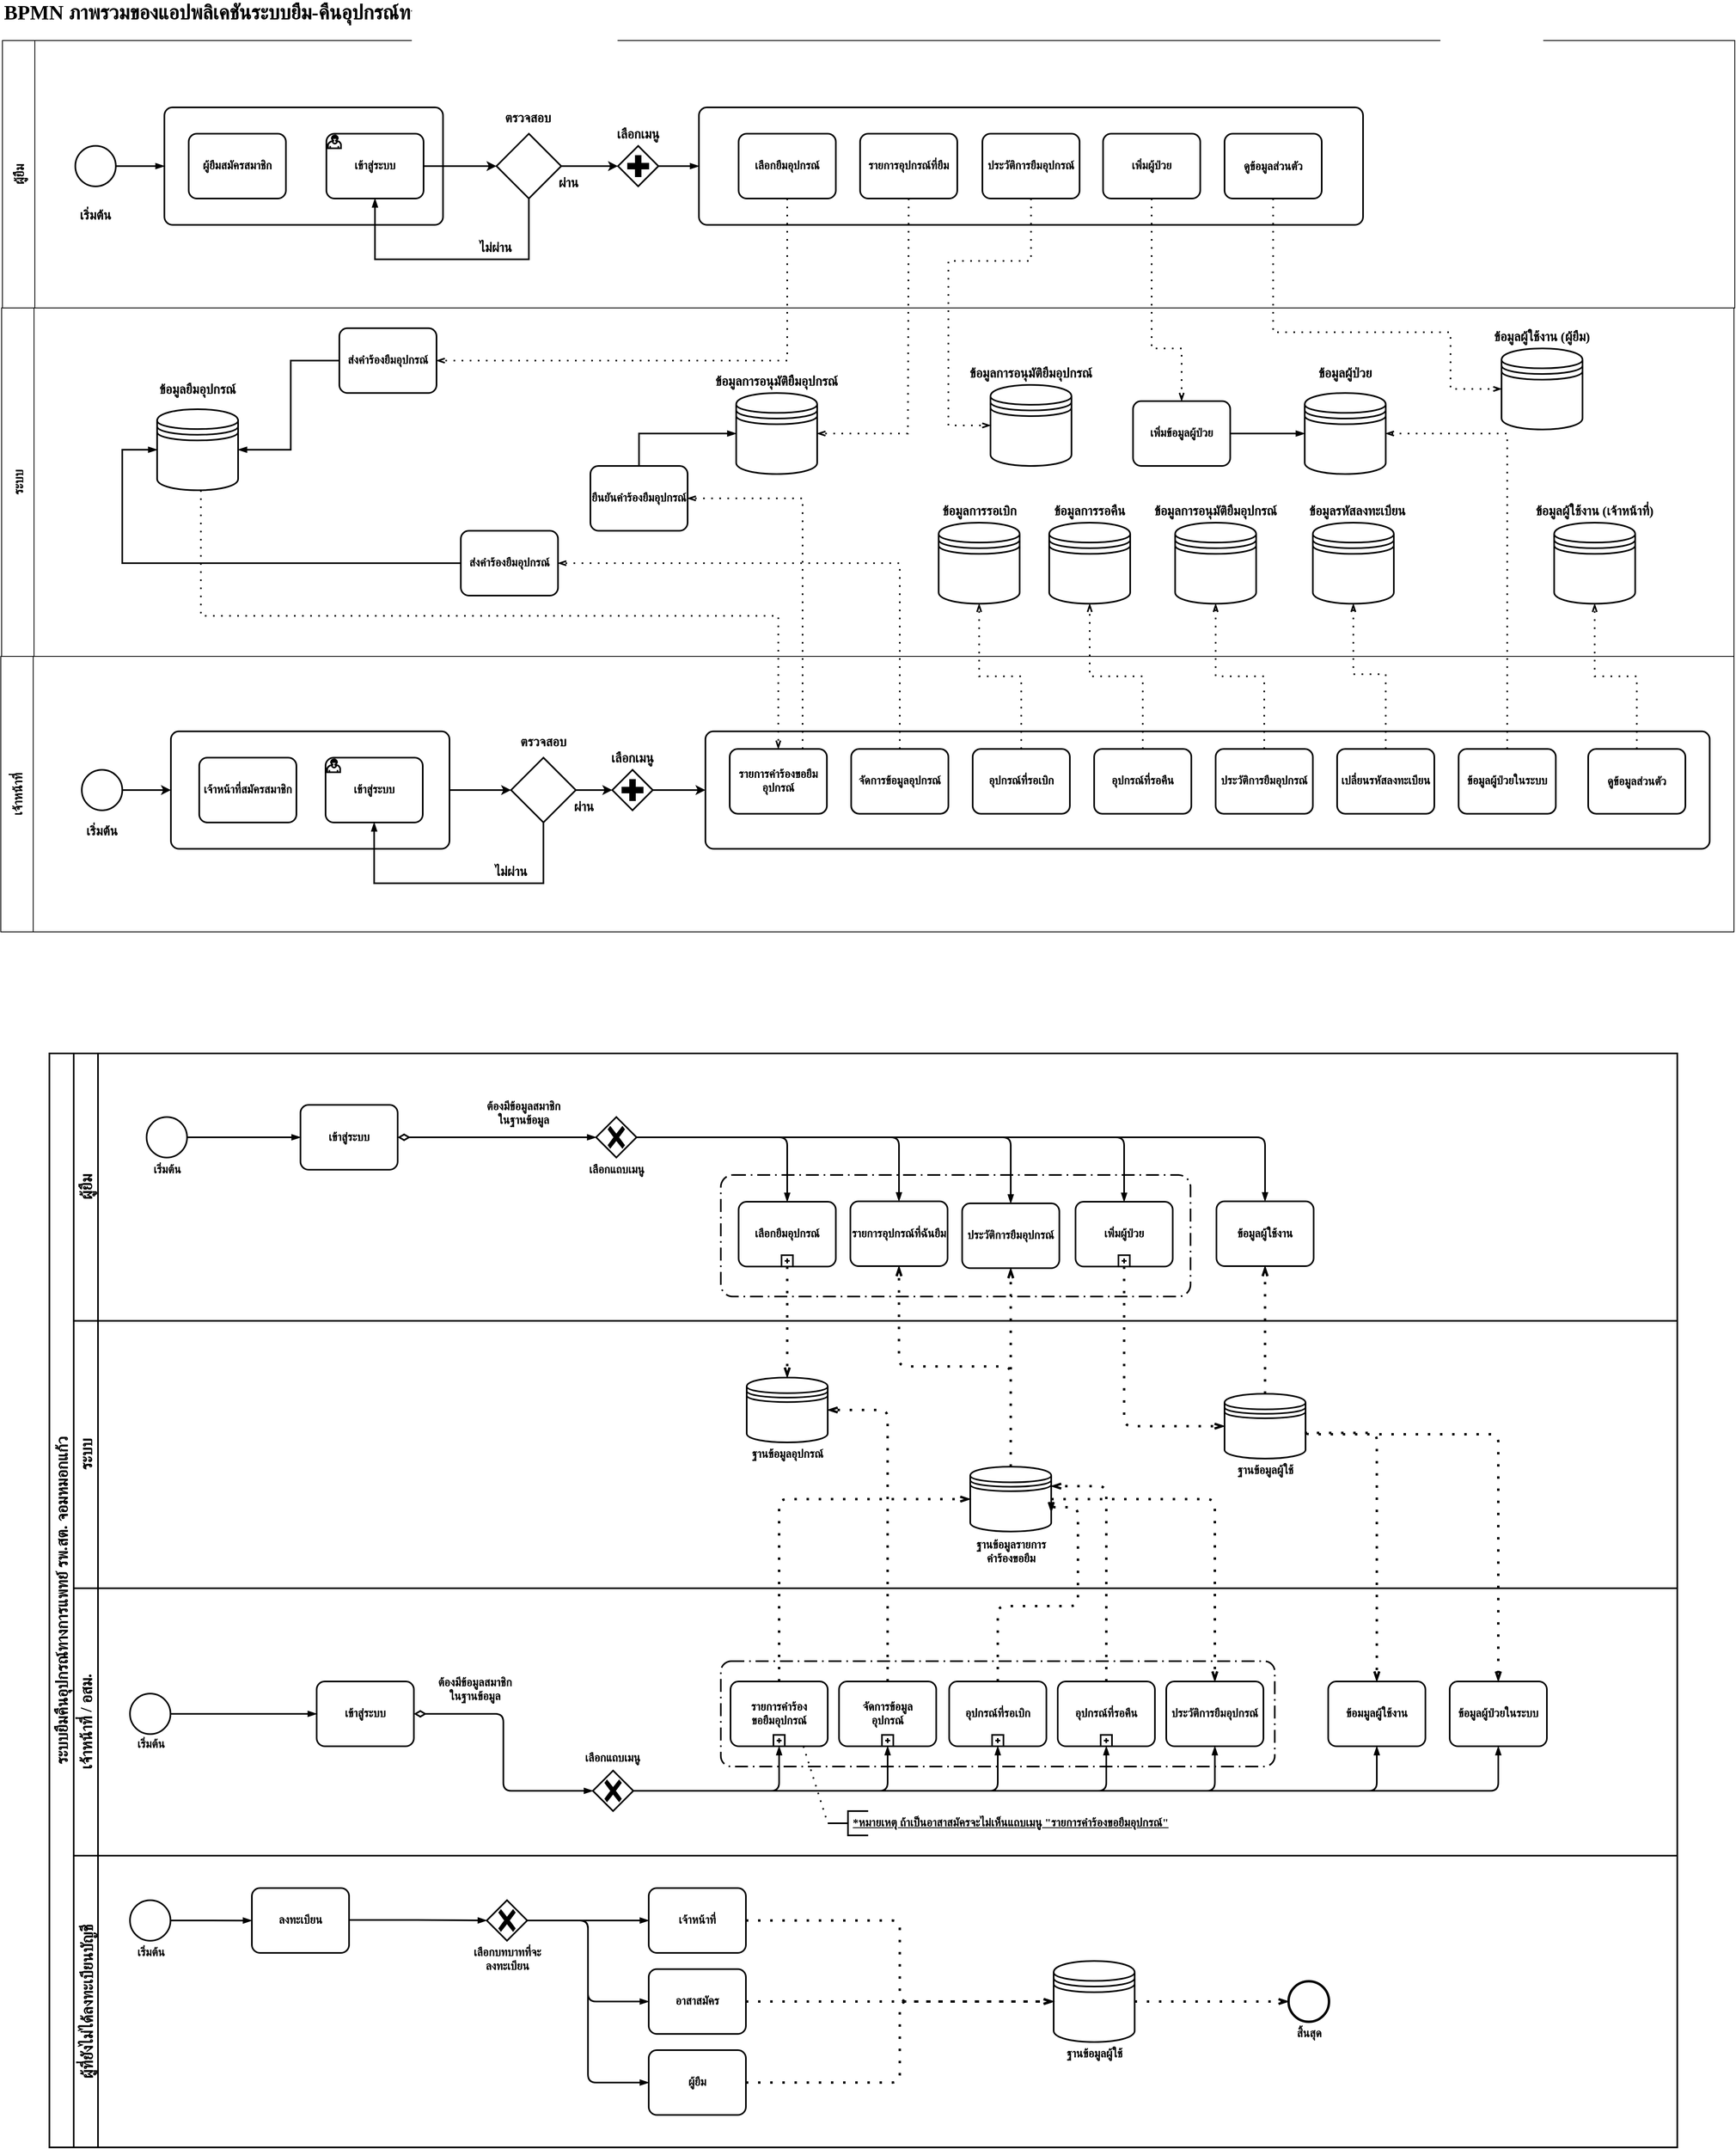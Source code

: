 <mxfile version="26.0.5">
  <diagram name="Page-1" id="H4ZAF5f8akeHymJjVKr4">
    <mxGraphModel dx="2200" dy="1104" grid="1" gridSize="10" guides="1" tooltips="1" connect="1" arrows="1" fold="1" page="1" pageScale="1" pageWidth="3937" pageHeight="3937" math="0" shadow="0">
      <root>
        <mxCell id="0" />
        <mxCell id="1" parent="0" />
        <mxCell id="xnkoJn7xPO1Y4HEjq3Kq-1" value="&lt;font data-font-src=&quot;https://fonts.googleapis.com/css?family=Sarabun&quot; face=&quot;Sarabun&quot; style=&quot;font-size: 16px;&quot;&gt;ผู้ยืม&lt;/font&gt;" style="swimlane;startSize=40;horizontal=0;html=1;whiteSpace=wrap;" parent="1" vertex="1">
          <mxGeometry x="1082" y="280" width="2139" height="330" as="geometry" />
        </mxCell>
        <mxCell id="xnkoJn7xPO1Y4HEjq3Kq-2" value="" style="points=[[0.145,0.145,0],[0.5,0,0],[0.855,0.145,0],[1,0.5,0],[0.855,0.855,0],[0.5,1,0],[0.145,0.855,0],[0,0.5,0]];shape=mxgraph.bpmn.event;html=1;verticalLabelPosition=bottom;labelBackgroundColor=#ffffff;verticalAlign=top;align=center;perimeter=ellipsePerimeter;outlineConnect=0;aspect=fixed;outline=standard;symbol=general;strokeWidth=2;" parent="xnkoJn7xPO1Y4HEjq3Kq-1" vertex="1">
          <mxGeometry x="90" y="130" width="50" height="50" as="geometry" />
        </mxCell>
        <mxCell id="xnkoJn7xPO1Y4HEjq3Kq-3" value="" style="points=[[0.25,0,0],[0.5,0,0],[0.75,0,0],[1,0.25,0],[1,0.5,0],[1,0.75,0],[0.75,1,0],[0.5,1,0],[0.25,1,0],[0,0.75,0],[0,0.5,0],[0,0.25,0]];shape=mxgraph.bpmn.task;whiteSpace=wrap;rectStyle=rounded;size=10;html=1;container=1;expand=0;collapsible=0;taskMarker=abstract;strokeWidth=2;" parent="xnkoJn7xPO1Y4HEjq3Kq-1" vertex="1">
          <mxGeometry x="200" y="82.5" width="344" height="145" as="geometry" />
        </mxCell>
        <mxCell id="xnkoJn7xPO1Y4HEjq3Kq-4" value="&lt;font style=&quot;font-size: 14px;&quot; data-font-src=&quot;https://fonts.googleapis.com/css?family=Sarabun&quot; face=&quot;Sarabun&quot;&gt;&lt;b&gt;ผู้ยืมสมัครสมาชิก&lt;/b&gt;&lt;/font&gt;" style="points=[[0.25,0,0],[0.5,0,0],[0.75,0,0],[1,0.25,0],[1,0.5,0],[1,0.75,0],[0.75,1,0],[0.5,1,0],[0.25,1,0],[0,0.75,0],[0,0.5,0],[0,0.25,0]];shape=mxgraph.bpmn.task;whiteSpace=wrap;rectStyle=rounded;size=10;html=1;container=1;expand=0;collapsible=0;taskMarker=abstract;strokeWidth=2;" parent="xnkoJn7xPO1Y4HEjq3Kq-3" vertex="1">
          <mxGeometry x="30" y="32.5" width="120" height="80" as="geometry" />
        </mxCell>
        <mxCell id="xnkoJn7xPO1Y4HEjq3Kq-5" value="&lt;font style=&quot;font-size: 14px;&quot; data-font-src=&quot;https://fonts.googleapis.com/css?family=Sarabun&quot; face=&quot;Sarabun&quot;&gt;&lt;b&gt;เข้าสู่ระบบ&lt;/b&gt;&lt;/font&gt;" style="points=[[0.25,0,0],[0.5,0,0],[0.75,0,0],[1,0.25,0],[1,0.5,0],[1,0.75,0],[0.75,1,0],[0.5,1,0],[0.25,1,0],[0,0.75,0],[0,0.5,0],[0,0.25,0]];shape=mxgraph.bpmn.task;whiteSpace=wrap;rectStyle=rounded;size=10;html=1;container=1;expand=0;collapsible=0;taskMarker=user;strokeWidth=2;" parent="xnkoJn7xPO1Y4HEjq3Kq-3" vertex="1">
          <mxGeometry x="200" y="32.5" width="120" height="80" as="geometry" />
        </mxCell>
        <mxCell id="xnkoJn7xPO1Y4HEjq3Kq-6" value="" style="edgeStyle=elbowEdgeStyle;fontSize=12;html=1;endArrow=blockThin;endFill=1;rounded=0;exitX=1;exitY=0.5;exitDx=0;exitDy=0;exitPerimeter=0;entryX=0;entryY=0.5;entryDx=0;entryDy=0;entryPerimeter=0;strokeWidth=2;" parent="xnkoJn7xPO1Y4HEjq3Kq-1" source="xnkoJn7xPO1Y4HEjq3Kq-2" target="xnkoJn7xPO1Y4HEjq3Kq-3" edge="1">
          <mxGeometry width="160" relative="1" as="geometry">
            <mxPoint x="340" y="210" as="sourcePoint" />
            <mxPoint x="500" y="210" as="targetPoint" />
          </mxGeometry>
        </mxCell>
        <mxCell id="xnkoJn7xPO1Y4HEjq3Kq-7" value="" style="edgeStyle=orthogonalEdgeStyle;rounded=0;orthogonalLoop=1;jettySize=auto;html=1;strokeWidth=2;" parent="xnkoJn7xPO1Y4HEjq3Kq-1" source="xnkoJn7xPO1Y4HEjq3Kq-8" target="xnkoJn7xPO1Y4HEjq3Kq-11" edge="1">
          <mxGeometry relative="1" as="geometry" />
        </mxCell>
        <mxCell id="xnkoJn7xPO1Y4HEjq3Kq-8" value="" style="points=[[0.25,0.25,0],[0.5,0,0],[0.75,0.25,0],[1,0.5,0],[0.75,0.75,0],[0.5,1,0],[0.25,0.75,0],[0,0.5,0]];shape=mxgraph.bpmn.gateway2;html=1;verticalLabelPosition=bottom;labelBackgroundColor=#ffffff;verticalAlign=top;align=center;perimeter=rhombusPerimeter;outlineConnect=0;outline=none;symbol=none;strokeWidth=2;" parent="xnkoJn7xPO1Y4HEjq3Kq-1" vertex="1">
          <mxGeometry x="610" y="115" width="80" height="80" as="geometry" />
        </mxCell>
        <mxCell id="xnkoJn7xPO1Y4HEjq3Kq-9" value="" style="edgeStyle=orthogonalEdgeStyle;rounded=0;orthogonalLoop=1;jettySize=auto;html=1;strokeWidth=2;" parent="xnkoJn7xPO1Y4HEjq3Kq-1" source="xnkoJn7xPO1Y4HEjq3Kq-5" target="xnkoJn7xPO1Y4HEjq3Kq-8" edge="1">
          <mxGeometry relative="1" as="geometry" />
        </mxCell>
        <mxCell id="xnkoJn7xPO1Y4HEjq3Kq-10" value="" style="edgeStyle=orthogonalEdgeStyle;fontSize=12;html=1;endArrow=blockThin;endFill=1;rounded=0;exitX=0.5;exitY=1;exitDx=0;exitDy=0;exitPerimeter=0;entryX=0.5;entryY=1;entryDx=0;entryDy=0;entryPerimeter=0;strokeWidth=2;" parent="xnkoJn7xPO1Y4HEjq3Kq-1" source="xnkoJn7xPO1Y4HEjq3Kq-8" target="xnkoJn7xPO1Y4HEjq3Kq-5" edge="1">
          <mxGeometry width="160" relative="1" as="geometry">
            <mxPoint x="430" y="280" as="sourcePoint" />
            <mxPoint x="590" y="280" as="targetPoint" />
            <Array as="points">
              <mxPoint x="650" y="270" />
              <mxPoint x="460" y="270" />
            </Array>
          </mxGeometry>
        </mxCell>
        <mxCell id="xnkoJn7xPO1Y4HEjq3Kq-11" value="" style="points=[[0.25,0.25,0],[0.5,0,0],[0.75,0.25,0],[1,0.5,0],[0.75,0.75,0],[0.5,1,0],[0.25,0.75,0],[0,0.5,0]];shape=mxgraph.bpmn.gateway2;html=1;verticalLabelPosition=bottom;labelBackgroundColor=#ffffff;verticalAlign=top;align=center;perimeter=rhombusPerimeter;outlineConnect=0;outline=none;symbol=none;gwType=parallel;strokeWidth=2;" parent="xnkoJn7xPO1Y4HEjq3Kq-1" vertex="1">
          <mxGeometry x="760" y="130" width="50" height="50" as="geometry" />
        </mxCell>
        <mxCell id="xnkoJn7xPO1Y4HEjq3Kq-12" value="" style="points=[[0.25,0,0],[0.5,0,0],[0.75,0,0],[1,0.25,0],[1,0.5,0],[1,0.75,0],[0.75,1,0],[0.5,1,0],[0.25,1,0],[0,0.75,0],[0,0.5,0],[0,0.25,0]];shape=mxgraph.bpmn.task;whiteSpace=wrap;rectStyle=rounded;size=10;html=1;container=1;expand=0;collapsible=0;taskMarker=abstract;strokeWidth=2;" parent="xnkoJn7xPO1Y4HEjq3Kq-1" vertex="1">
          <mxGeometry x="860" y="82.5" width="820" height="145" as="geometry" />
        </mxCell>
        <mxCell id="xnkoJn7xPO1Y4HEjq3Kq-13" value="&lt;span&gt;&lt;/span&gt;&lt;span&gt;&lt;/span&gt;&lt;span style=&quot;white-space-collapse: preserve;&quot;&gt;&lt;font style=&quot;font-size: 14px;&quot; data-font-src=&quot;https://fonts.googleapis.com/css?family=Sarabun&quot; face=&quot;Sarabun&quot;&gt;&lt;b&gt;เลือกยืมอุปกรณ์&lt;/b&gt;&lt;/font&gt;&lt;/span&gt;" style="points=[[0.25,0,0],[0.5,0,0],[0.75,0,0],[1,0.25,0],[1,0.5,0],[1,0.75,0],[0.75,1,0],[0.5,1,0],[0.25,1,0],[0,0.75,0],[0,0.5,0],[0,0.25,0]];shape=mxgraph.bpmn.task;whiteSpace=wrap;rectStyle=rounded;size=10;html=1;container=1;expand=0;collapsible=0;taskMarker=abstract;strokeWidth=2;" parent="xnkoJn7xPO1Y4HEjq3Kq-12" vertex="1">
          <mxGeometry x="49" y="32.5" width="120" height="80" as="geometry" />
        </mxCell>
        <mxCell id="xnkoJn7xPO1Y4HEjq3Kq-14" value="&lt;span&gt;&lt;/span&gt;&lt;span&gt;&lt;/span&gt;&lt;span&gt;&lt;/span&gt;&lt;span style=&quot;white-space-collapse: preserve;&quot;&gt;&lt;font style=&quot;font-size: 14px;&quot; data-font-src=&quot;https://fonts.googleapis.com/css?family=Sarabun&quot; face=&quot;Sarabun&quot;&gt;&lt;b&gt;รายการอุปกรณ์ที่ยืม&lt;/b&gt;&lt;/font&gt;&lt;/span&gt;" style="points=[[0.25,0,0],[0.5,0,0],[0.75,0,0],[1,0.25,0],[1,0.5,0],[1,0.75,0],[0.75,1,0],[0.5,1,0],[0.25,1,0],[0,0.75,0],[0,0.5,0],[0,0.25,0]];shape=mxgraph.bpmn.task;whiteSpace=wrap;rectStyle=rounded;size=10;html=1;container=1;expand=0;collapsible=0;taskMarker=abstract;strokeWidth=2;" parent="xnkoJn7xPO1Y4HEjq3Kq-12" vertex="1">
          <mxGeometry x="198.997" y="32.5" width="120" height="80" as="geometry" />
        </mxCell>
        <mxCell id="xnkoJn7xPO1Y4HEjq3Kq-15" value="&lt;span&gt;&lt;/span&gt;&lt;span&gt;&lt;/span&gt;&lt;span&gt;&lt;/span&gt;&lt;span style=&quot;white-space-collapse: preserve;&quot;&gt;&lt;font data-font-src=&quot;https://fonts.googleapis.com/css?family=Sarabun&quot; face=&quot;Sarabun&quot; style=&quot;font-size: 14px;&quot;&gt;&lt;b&gt;ประวัติการยืมอุปกรณ์&lt;/b&gt;&lt;/font&gt;&lt;/span&gt;" style="points=[[0.25,0,0],[0.5,0,0],[0.75,0,0],[1,0.25,0],[1,0.5,0],[1,0.75,0],[0.75,1,0],[0.5,1,0],[0.25,1,0],[0,0.75,0],[0,0.5,0],[0,0.25,0]];shape=mxgraph.bpmn.task;whiteSpace=wrap;rectStyle=rounded;size=10;html=1;container=1;expand=0;collapsible=0;taskMarker=abstract;strokeWidth=2;" parent="xnkoJn7xPO1Y4HEjq3Kq-12" vertex="1">
          <mxGeometry x="349.997" y="32.5" width="120" height="80" as="geometry" />
        </mxCell>
        <mxCell id="xnkoJn7xPO1Y4HEjq3Kq-16" value="&lt;span&gt;&lt;/span&gt;&lt;span&gt;&lt;/span&gt;&lt;span&gt;&lt;/span&gt;&lt;span style=&quot;white-space-collapse: preserve;&quot;&gt;&lt;font style=&quot;font-size: 14px;&quot; data-font-src=&quot;https://fonts.googleapis.com/css?family=Sarabun&quot; face=&quot;Sarabun&quot;&gt;&lt;b&gt;เพิ่มผู้ป่วย&lt;/b&gt;&lt;/font&gt;&lt;/span&gt;" style="points=[[0.25,0,0],[0.5,0,0],[0.75,0,0],[1,0.25,0],[1,0.5,0],[1,0.75,0],[0.75,1,0],[0.5,1,0],[0.25,1,0],[0,0.75,0],[0,0.5,0],[0,0.25,0]];shape=mxgraph.bpmn.task;whiteSpace=wrap;rectStyle=rounded;size=10;html=1;container=1;expand=0;collapsible=0;taskMarker=abstract;strokeWidth=2;" parent="xnkoJn7xPO1Y4HEjq3Kq-12" vertex="1">
          <mxGeometry x="498.996" y="32.5" width="120" height="80" as="geometry" />
        </mxCell>
        <mxCell id="xnkoJn7xPO1Y4HEjq3Kq-17" value="&lt;span&gt;&lt;/span&gt;&lt;span style=&quot;font-size: 14px; white-space-collapse: preserve;&quot;&gt;&lt;font data-font-src=&quot;https://fonts.googleapis.com/css?family=Sarabun&quot; face=&quot;Sarabun&quot;&gt;&lt;b&gt;ดูข้อมูลส่วนตัว&lt;/b&gt;&lt;/font&gt;&lt;/span&gt;" style="points=[[0.25,0,0],[0.5,0,0],[0.75,0,0],[1,0.25,0],[1,0.5,0],[1,0.75,0],[0.75,1,0],[0.5,1,0],[0.25,1,0],[0,0.75,0],[0,0.5,0],[0,0.25,0]];shape=mxgraph.bpmn.task;whiteSpace=wrap;rectStyle=rounded;size=10;html=1;container=1;expand=0;collapsible=0;taskMarker=abstract;strokeWidth=2;" parent="xnkoJn7xPO1Y4HEjq3Kq-12" vertex="1">
          <mxGeometry x="648.996" y="32.5" width="120" height="80" as="geometry" />
        </mxCell>
        <mxCell id="xnkoJn7xPO1Y4HEjq3Kq-18" value="" style="edgeStyle=elbowEdgeStyle;fontSize=12;html=1;endArrow=blockThin;endFill=1;rounded=0;exitX=1;exitY=0.5;exitDx=0;exitDy=0;exitPerimeter=0;strokeWidth=2;" parent="xnkoJn7xPO1Y4HEjq3Kq-1" source="xnkoJn7xPO1Y4HEjq3Kq-11" target="xnkoJn7xPO1Y4HEjq3Kq-12" edge="1">
          <mxGeometry width="160" relative="1" as="geometry">
            <mxPoint x="790" y="320" as="sourcePoint" />
            <mxPoint x="950" y="320" as="targetPoint" />
          </mxGeometry>
        </mxCell>
        <mxCell id="xnkoJn7xPO1Y4HEjq3Kq-19" value="&lt;font style=&quot;font-size: 16px;&quot; data-font-src=&quot;https://fonts.googleapis.com/css?family=Sarabun&quot; face=&quot;Sarabun&quot;&gt;&lt;b style=&quot;&quot;&gt;ไม่ผ่าน&lt;/b&gt;&lt;/font&gt;" style="text;html=1;strokeColor=none;fillColor=none;align=center;verticalAlign=middle;whiteSpace=wrap;rounded=0;" parent="xnkoJn7xPO1Y4HEjq3Kq-1" vertex="1">
          <mxGeometry x="569" y="240" width="80" height="30" as="geometry" />
        </mxCell>
        <mxCell id="xnkoJn7xPO1Y4HEjq3Kq-20" value="&lt;font style=&quot;font-size: 16px;&quot; data-font-src=&quot;https://fonts.googleapis.com/css?family=Sarabun&quot; face=&quot;Sarabun&quot;&gt;&lt;b style=&quot;&quot;&gt;ผ่าน&lt;/b&gt;&lt;/font&gt;" style="text;html=1;strokeColor=none;fillColor=none;align=center;verticalAlign=middle;whiteSpace=wrap;rounded=0;" parent="xnkoJn7xPO1Y4HEjq3Kq-1" vertex="1">
          <mxGeometry x="659" y="160" width="80" height="30" as="geometry" />
        </mxCell>
        <mxCell id="xnkoJn7xPO1Y4HEjq3Kq-21" value="&lt;font style=&quot;font-size: 16px;&quot; data-font-src=&quot;https://fonts.googleapis.com/css?family=Sarabun&quot; face=&quot;Sarabun&quot;&gt;&lt;b style=&quot;&quot;&gt;ตรวจสอบ&lt;/b&gt;&lt;/font&gt;" style="text;html=1;strokeColor=none;fillColor=none;align=center;verticalAlign=middle;whiteSpace=wrap;rounded=0;" parent="xnkoJn7xPO1Y4HEjq3Kq-1" vertex="1">
          <mxGeometry x="609" y="80" width="80" height="30" as="geometry" />
        </mxCell>
        <mxCell id="xnkoJn7xPO1Y4HEjq3Kq-22" value="&lt;font style=&quot;font-size: 16px;&quot; data-font-src=&quot;https://fonts.googleapis.com/css?family=Sarabun&quot; face=&quot;Sarabun&quot;&gt;&lt;b style=&quot;&quot;&gt;เลือกเมนู&lt;/b&gt;&lt;/font&gt;" style="text;html=1;strokeColor=none;fillColor=none;align=center;verticalAlign=middle;whiteSpace=wrap;rounded=0;" parent="xnkoJn7xPO1Y4HEjq3Kq-1" vertex="1">
          <mxGeometry x="745" y="100" width="80" height="30" as="geometry" />
        </mxCell>
        <mxCell id="xnkoJn7xPO1Y4HEjq3Kq-23" value="&lt;font face=&quot;Sarabun&quot;&gt;&lt;span style=&quot;font-size: 16px;&quot;&gt;&lt;b&gt;เริ่มต้น&lt;/b&gt;&lt;/span&gt;&lt;/font&gt;" style="text;html=1;strokeColor=none;fillColor=none;align=center;verticalAlign=middle;whiteSpace=wrap;rounded=0;" parent="xnkoJn7xPO1Y4HEjq3Kq-1" vertex="1">
          <mxGeometry x="75" y="200" width="80" height="30" as="geometry" />
        </mxCell>
        <mxCell id="xnkoJn7xPO1Y4HEjq3Kq-24" value="&lt;font data-font-src=&quot;https://fonts.googleapis.com/css?family=Sarabun&quot; face=&quot;Sarabun&quot; style=&quot;font-size: 16px;&quot;&gt;เจ้าหน้าที่&lt;/font&gt;" style="swimlane;startSize=40;horizontal=0;html=1;whiteSpace=wrap;" parent="1" vertex="1">
          <mxGeometry x="1080" y="1040" width="2140" height="340" as="geometry" />
        </mxCell>
        <mxCell id="xnkoJn7xPO1Y4HEjq3Kq-25" value="" style="edgeStyle=orthogonalEdgeStyle;rounded=0;orthogonalLoop=1;jettySize=auto;html=1;strokeWidth=2;" parent="xnkoJn7xPO1Y4HEjq3Kq-24" source="xnkoJn7xPO1Y4HEjq3Kq-26" target="xnkoJn7xPO1Y4HEjq3Kq-28" edge="1">
          <mxGeometry relative="1" as="geometry" />
        </mxCell>
        <mxCell id="xnkoJn7xPO1Y4HEjq3Kq-26" value="" style="points=[[0.145,0.145,0],[0.5,0,0],[0.855,0.145,0],[1,0.5,0],[0.855,0.855,0],[0.5,1,0],[0.145,0.855,0],[0,0.5,0]];shape=mxgraph.bpmn.event;html=1;verticalLabelPosition=bottom;labelBackgroundColor=#ffffff;verticalAlign=top;align=center;perimeter=ellipsePerimeter;outlineConnect=0;aspect=fixed;outline=standard;symbol=general;strokeWidth=2;" parent="xnkoJn7xPO1Y4HEjq3Kq-24" vertex="1">
          <mxGeometry x="100" y="140" width="50" height="50" as="geometry" />
        </mxCell>
        <mxCell id="xnkoJn7xPO1Y4HEjq3Kq-27" value="" style="edgeStyle=orthogonalEdgeStyle;rounded=0;orthogonalLoop=1;jettySize=auto;html=1;strokeWidth=2;" parent="xnkoJn7xPO1Y4HEjq3Kq-24" source="xnkoJn7xPO1Y4HEjq3Kq-28" target="xnkoJn7xPO1Y4HEjq3Kq-32" edge="1">
          <mxGeometry relative="1" as="geometry" />
        </mxCell>
        <mxCell id="xnkoJn7xPO1Y4HEjq3Kq-28" value="" style="points=[[0.25,0,0],[0.5,0,0],[0.75,0,0],[1,0.25,0],[1,0.5,0],[1,0.75,0],[0.75,1,0],[0.5,1,0],[0.25,1,0],[0,0.75,0],[0,0.5,0],[0,0.25,0]];shape=mxgraph.bpmn.task;whiteSpace=wrap;rectStyle=rounded;size=10;html=1;container=1;expand=0;collapsible=0;taskMarker=abstract;strokeWidth=2;" parent="xnkoJn7xPO1Y4HEjq3Kq-24" vertex="1">
          <mxGeometry x="210" y="92.5" width="344" height="145" as="geometry" />
        </mxCell>
        <mxCell id="xnkoJn7xPO1Y4HEjq3Kq-29" value="&lt;font style=&quot;font-size: 14px;&quot; data-font-src=&quot;https://fonts.googleapis.com/css?family=Sarabun&quot; face=&quot;Sarabun&quot;&gt;&lt;b&gt;เจ้าหน้าที่สมัครสมาชิก&lt;/b&gt;&lt;/font&gt;" style="points=[[0.25,0,0],[0.5,0,0],[0.75,0,0],[1,0.25,0],[1,0.5,0],[1,0.75,0],[0.75,1,0],[0.5,1,0],[0.25,1,0],[0,0.75,0],[0,0.5,0],[0,0.25,0]];shape=mxgraph.bpmn.task;whiteSpace=wrap;rectStyle=rounded;size=10;html=1;container=1;expand=0;collapsible=0;taskMarker=abstract;strokeWidth=2;" parent="xnkoJn7xPO1Y4HEjq3Kq-28" vertex="1">
          <mxGeometry x="35" y="32.5" width="120" height="80" as="geometry" />
        </mxCell>
        <mxCell id="xnkoJn7xPO1Y4HEjq3Kq-30" value="&lt;font style=&quot;font-size: 14px;&quot; data-font-src=&quot;https://fonts.googleapis.com/css?family=Sarabun&quot; face=&quot;Sarabun&quot;&gt;&lt;b&gt;เข้าสู่ระบบ&lt;/b&gt;&lt;/font&gt;" style="points=[[0.25,0,0],[0.5,0,0],[0.75,0,0],[1,0.25,0],[1,0.5,0],[1,0.75,0],[0.75,1,0],[0.5,1,0],[0.25,1,0],[0,0.75,0],[0,0.5,0],[0,0.25,0]];shape=mxgraph.bpmn.task;whiteSpace=wrap;rectStyle=rounded;size=10;html=1;container=1;expand=0;collapsible=0;taskMarker=user;strokeWidth=2;" parent="xnkoJn7xPO1Y4HEjq3Kq-28" vertex="1">
          <mxGeometry x="191" y="32.5" width="120" height="80" as="geometry" />
        </mxCell>
        <mxCell id="xnkoJn7xPO1Y4HEjq3Kq-31" value="" style="edgeStyle=orthogonalEdgeStyle;rounded=0;orthogonalLoop=1;jettySize=auto;html=1;strokeWidth=2;" parent="xnkoJn7xPO1Y4HEjq3Kq-24" source="xnkoJn7xPO1Y4HEjq3Kq-32" target="xnkoJn7xPO1Y4HEjq3Kq-34" edge="1">
          <mxGeometry relative="1" as="geometry" />
        </mxCell>
        <mxCell id="xnkoJn7xPO1Y4HEjq3Kq-32" value="" style="points=[[0.25,0.25,0],[0.5,0,0],[0.75,0.25,0],[1,0.5,0],[0.75,0.75,0],[0.5,1,0],[0.25,0.75,0],[0,0.5,0]];shape=mxgraph.bpmn.gateway2;html=1;verticalLabelPosition=bottom;labelBackgroundColor=#ffffff;verticalAlign=top;align=center;perimeter=rhombusPerimeter;outlineConnect=0;outline=none;symbol=none;strokeWidth=2;" parent="xnkoJn7xPO1Y4HEjq3Kq-24" vertex="1">
          <mxGeometry x="630" y="125" width="80" height="80" as="geometry" />
        </mxCell>
        <mxCell id="xnkoJn7xPO1Y4HEjq3Kq-33" value="" style="edgeStyle=orthogonalEdgeStyle;rounded=0;orthogonalLoop=1;jettySize=auto;html=1;strokeWidth=2;" parent="xnkoJn7xPO1Y4HEjq3Kq-24" source="xnkoJn7xPO1Y4HEjq3Kq-34" target="xnkoJn7xPO1Y4HEjq3Kq-36" edge="1">
          <mxGeometry relative="1" as="geometry" />
        </mxCell>
        <mxCell id="xnkoJn7xPO1Y4HEjq3Kq-34" value="" style="points=[[0.25,0.25,0],[0.5,0,0],[0.75,0.25,0],[1,0.5,0],[0.75,0.75,0],[0.5,1,0],[0.25,0.75,0],[0,0.5,0]];shape=mxgraph.bpmn.gateway2;html=1;verticalLabelPosition=bottom;labelBackgroundColor=#ffffff;verticalAlign=top;align=center;perimeter=rhombusPerimeter;outlineConnect=0;outline=none;symbol=none;gwType=parallel;strokeWidth=2;" parent="xnkoJn7xPO1Y4HEjq3Kq-24" vertex="1">
          <mxGeometry x="755" y="140" width="50" height="50" as="geometry" />
        </mxCell>
        <mxCell id="xnkoJn7xPO1Y4HEjq3Kq-35" value="" style="edgeStyle=orthogonalEdgeStyle;fontSize=12;html=1;endArrow=blockThin;endFill=1;rounded=0;exitX=0.5;exitY=1;exitDx=0;exitDy=0;exitPerimeter=0;entryX=0.5;entryY=1;entryDx=0;entryDy=0;entryPerimeter=0;strokeWidth=2;" parent="xnkoJn7xPO1Y4HEjq3Kq-24" source="xnkoJn7xPO1Y4HEjq3Kq-32" target="xnkoJn7xPO1Y4HEjq3Kq-30" edge="1">
          <mxGeometry width="160" relative="1" as="geometry">
            <mxPoint x="480" y="80" as="sourcePoint" />
            <mxPoint x="640" y="80" as="targetPoint" />
            <Array as="points">
              <mxPoint x="670" y="280" />
              <mxPoint x="461" y="280" />
            </Array>
          </mxGeometry>
        </mxCell>
        <mxCell id="xnkoJn7xPO1Y4HEjq3Kq-36" value="" style="points=[[0.25,0,0],[0.5,0,0],[0.75,0,0],[1,0.25,0],[1,0.5,0],[1,0.75,0],[0.75,1,0],[0.5,1,0],[0.25,1,0],[0,0.75,0],[0,0.5,0],[0,0.25,0]];shape=mxgraph.bpmn.task;whiteSpace=wrap;rectStyle=rounded;size=10;html=1;container=1;expand=0;collapsible=0;taskMarker=abstract;strokeWidth=2;" parent="xnkoJn7xPO1Y4HEjq3Kq-24" vertex="1">
          <mxGeometry x="870" y="92.5" width="1240" height="145" as="geometry" />
        </mxCell>
        <mxCell id="xnkoJn7xPO1Y4HEjq3Kq-37" value="&lt;span&gt;&lt;/span&gt;&lt;span&gt;&lt;/span&gt;&lt;span&gt;&lt;/span&gt;&lt;span style=&quot;white-space-collapse: preserve;&quot;&gt;&lt;font style=&quot;font-size: 14px;&quot; data-font-src=&quot;https://fonts.googleapis.com/css?family=Sarabun&quot; face=&quot;Sarabun&quot;&gt;&lt;b&gt;รายการคำร้องขอยืมอุปกรณ์&lt;/b&gt;&lt;/font&gt;&lt;/span&gt;" style="points=[[0.25,0,0],[0.5,0,0],[0.75,0,0],[1,0.25,0],[1,0.5,0],[1,0.75,0],[0.75,1,0],[0.5,1,0],[0.25,1,0],[0,0.75,0],[0,0.5,0],[0,0.25,0]];shape=mxgraph.bpmn.task;whiteSpace=wrap;rectStyle=rounded;size=10;html=1;container=1;expand=0;collapsible=0;taskMarker=abstract;strokeWidth=2;" parent="xnkoJn7xPO1Y4HEjq3Kq-36" vertex="1">
          <mxGeometry x="30.0" y="21.695" width="120" height="80" as="geometry" />
        </mxCell>
        <mxCell id="xnkoJn7xPO1Y4HEjq3Kq-38" value="&lt;span&gt;&lt;/span&gt;&lt;span&gt;&lt;/span&gt;&lt;span&gt;&lt;/span&gt;&lt;span style=&quot;white-space-collapse: preserve;&quot;&gt;&lt;font data-font-src=&quot;https://fonts.googleapis.com/css?family=Sarabun&quot; face=&quot;Sarabun&quot; style=&quot;font-size: 14px;&quot;&gt;&lt;b&gt;จัดการข้อมูลอุปกรณ์&lt;/b&gt;&lt;/font&gt;&lt;/span&gt;" style="points=[[0.25,0,0],[0.5,0,0],[0.75,0,0],[1,0.25,0],[1,0.5,0],[1,0.75,0],[0.75,1,0],[0.5,1,0],[0.25,1,0],[0,0.75,0],[0,0.5,0],[0,0.25,0]];shape=mxgraph.bpmn.task;whiteSpace=wrap;rectStyle=rounded;size=10;html=1;container=1;expand=0;collapsible=0;taskMarker=abstract;strokeWidth=2;" parent="xnkoJn7xPO1Y4HEjq3Kq-36" vertex="1">
          <mxGeometry x="179.999" y="21.695" width="120" height="80" as="geometry" />
        </mxCell>
        <mxCell id="xnkoJn7xPO1Y4HEjq3Kq-39" value="&lt;span&gt;&lt;/span&gt;&lt;span&gt;&lt;/span&gt;&lt;span&gt;&lt;/span&gt;&lt;span style=&quot;white-space-collapse: preserve;&quot;&gt;&lt;font data-font-src=&quot;https://fonts.googleapis.com/css?family=Sarabun&quot; face=&quot;Sarabun&quot; style=&quot;font-size: 14px;&quot;&gt;&lt;b&gt;อุปกรณ์ที่รอเบิก&lt;/b&gt;&lt;/font&gt;&lt;/span&gt;" style="points=[[0.25,0,0],[0.5,0,0],[0.75,0,0],[1,0.25,0],[1,0.5,0],[1,0.75,0],[0.75,1,0],[0.5,1,0],[0.25,1,0],[0,0.75,0],[0,0.5,0],[0,0.25,0]];shape=mxgraph.bpmn.task;whiteSpace=wrap;rectStyle=rounded;size=10;html=1;container=1;expand=0;collapsible=0;taskMarker=abstract;strokeWidth=2;" parent="xnkoJn7xPO1Y4HEjq3Kq-36" vertex="1">
          <mxGeometry x="329.997" y="21.695" width="120" height="80" as="geometry" />
        </mxCell>
        <mxCell id="xnkoJn7xPO1Y4HEjq3Kq-40" value="&lt;span&gt;&lt;/span&gt;&lt;span&gt;&lt;/span&gt;&lt;span&gt;&lt;/span&gt;&lt;span style=&quot;white-space-collapse: preserve;&quot;&gt;&lt;font style=&quot;font-size: 14px;&quot; face=&quot;Sarabun&quot;&gt;&lt;b&gt;อุปกรณ์ที่รอคืน&lt;/b&gt;&lt;/font&gt;&lt;/span&gt;" style="points=[[0.25,0,0],[0.5,0,0],[0.75,0,0],[1,0.25,0],[1,0.5,0],[1,0.75,0],[0.75,1,0],[0.5,1,0],[0.25,1,0],[0,0.75,0],[0,0.5,0],[0,0.25,0]];shape=mxgraph.bpmn.task;whiteSpace=wrap;rectStyle=rounded;size=10;html=1;container=1;expand=0;collapsible=0;taskMarker=abstract;strokeWidth=2;" parent="xnkoJn7xPO1Y4HEjq3Kq-36" vertex="1">
          <mxGeometry x="480.003" y="21.695" width="120" height="80" as="geometry" />
        </mxCell>
        <mxCell id="xnkoJn7xPO1Y4HEjq3Kq-41" value="&lt;span&gt;&lt;/span&gt;&lt;span&gt;&lt;/span&gt;&lt;span&gt;&lt;/span&gt;&lt;span style=&quot;white-space-collapse: preserve;&quot;&gt;&lt;font face=&quot;Sarabun&quot; style=&quot;font-size: 14px;&quot;&gt;&lt;b&gt;ประวัติการยืมอุปกรณ์&lt;/b&gt;&lt;/font&gt;&lt;/span&gt;" style="points=[[0.25,0,0],[0.5,0,0],[0.75,0,0],[1,0.25,0],[1,0.5,0],[1,0.75,0],[0.75,1,0],[0.5,1,0],[0.25,1,0],[0,0.75,0],[0,0.5,0],[0,0.25,0]];shape=mxgraph.bpmn.task;whiteSpace=wrap;rectStyle=rounded;size=10;html=1;container=1;expand=0;collapsible=0;taskMarker=abstract;strokeWidth=2;" parent="xnkoJn7xPO1Y4HEjq3Kq-36" vertex="1">
          <mxGeometry x="630.004" y="21.695" width="120" height="80" as="geometry" />
        </mxCell>
        <mxCell id="xnkoJn7xPO1Y4HEjq3Kq-42" value="&lt;span&gt;&lt;/span&gt;&lt;span&gt;&lt;/span&gt;&lt;span&gt;&lt;/span&gt;&lt;span style=&quot;white-space-collapse: preserve;&quot;&gt;&lt;font style=&quot;font-size: 14px;&quot; face=&quot;Sarabun&quot;&gt;&lt;b&gt;เปลี่ยนรหัสลงทะเบียน&lt;/b&gt;&lt;/font&gt;&lt;/span&gt;" style="points=[[0.25,0,0],[0.5,0,0],[0.75,0,0],[1,0.25,0],[1,0.5,0],[1,0.75,0],[0.75,1,0],[0.5,1,0],[0.25,1,0],[0,0.75,0],[0,0.5,0],[0,0.25,0]];shape=mxgraph.bpmn.task;whiteSpace=wrap;rectStyle=rounded;size=10;html=1;container=1;expand=0;collapsible=0;taskMarker=abstract;strokeWidth=2;" parent="xnkoJn7xPO1Y4HEjq3Kq-36" vertex="1">
          <mxGeometry x="780.005" y="21.696" width="120" height="80" as="geometry" />
        </mxCell>
        <mxCell id="xnkoJn7xPO1Y4HEjq3Kq-43" value="&lt;span&gt;&lt;/span&gt;&lt;span&gt;&lt;/span&gt;&lt;span&gt;&lt;/span&gt;&lt;span style=&quot;white-space-collapse: preserve;&quot;&gt;&lt;font style=&quot;font-size: 14px;&quot; data-font-src=&quot;https://fonts.googleapis.com/css?family=Sarabun&quot; face=&quot;Sarabun&quot;&gt;&lt;b&gt;ข้อมูลผู้ป่วยในระบบ&lt;/b&gt;&lt;/font&gt;&lt;/span&gt;" style="points=[[0.25,0,0],[0.5,0,0],[0.75,0,0],[1,0.25,0],[1,0.5,0],[1,0.75,0],[0.75,1,0],[0.5,1,0],[0.25,1,0],[0,0.75,0],[0,0.5,0],[0,0.25,0]];shape=mxgraph.bpmn.task;whiteSpace=wrap;rectStyle=rounded;size=10;html=1;container=1;expand=0;collapsible=0;taskMarker=abstract;strokeWidth=2;" parent="xnkoJn7xPO1Y4HEjq3Kq-36" vertex="1">
          <mxGeometry x="930.004" y="21.696" width="120" height="80" as="geometry" />
        </mxCell>
        <mxCell id="xnkoJn7xPO1Y4HEjq3Kq-44" value="&lt;span&gt;&lt;/span&gt;&lt;span style=&quot;font-size: 14px; white-space-collapse: preserve;&quot;&gt;&lt;font data-font-src=&quot;https://fonts.googleapis.com/css?family=Sarabun&quot; face=&quot;Sarabun&quot;&gt;&lt;b&gt;ดูข้อมูลส่วนตัว&lt;/b&gt;&lt;/font&gt;&lt;/span&gt;" style="points=[[0.25,0,0],[0.5,0,0],[0.75,0,0],[1,0.25,0],[1,0.5,0],[1,0.75,0],[0.75,1,0],[0.5,1,0],[0.25,1,0],[0,0.75,0],[0,0.5,0],[0,0.25,0]];shape=mxgraph.bpmn.task;whiteSpace=wrap;rectStyle=rounded;size=10;html=1;container=1;expand=0;collapsible=0;taskMarker=abstract;strokeWidth=2;" parent="xnkoJn7xPO1Y4HEjq3Kq-36" vertex="1">
          <mxGeometry x="1090.003" y="21.696" width="120" height="80" as="geometry" />
        </mxCell>
        <mxCell id="xnkoJn7xPO1Y4HEjq3Kq-45" value="&lt;font style=&quot;font-size: 16px;&quot; data-font-src=&quot;https://fonts.googleapis.com/css?family=Sarabun&quot; face=&quot;Sarabun&quot;&gt;&lt;b style=&quot;&quot;&gt;ผ่าน&lt;/b&gt;&lt;/font&gt;" style="text;html=1;strokeColor=none;fillColor=none;align=center;verticalAlign=middle;whiteSpace=wrap;rounded=0;" parent="xnkoJn7xPO1Y4HEjq3Kq-24" vertex="1">
          <mxGeometry x="680" y="170" width="80" height="30" as="geometry" />
        </mxCell>
        <mxCell id="xnkoJn7xPO1Y4HEjq3Kq-46" value="&lt;font style=&quot;font-size: 16px;&quot; data-font-src=&quot;https://fonts.googleapis.com/css?family=Sarabun&quot; face=&quot;Sarabun&quot;&gt;&lt;b style=&quot;&quot;&gt;ไม่ผ่าน&lt;/b&gt;&lt;/font&gt;" style="text;html=1;strokeColor=none;fillColor=none;align=center;verticalAlign=middle;whiteSpace=wrap;rounded=0;" parent="xnkoJn7xPO1Y4HEjq3Kq-24" vertex="1">
          <mxGeometry x="590" y="250" width="80" height="30" as="geometry" />
        </mxCell>
        <mxCell id="xnkoJn7xPO1Y4HEjq3Kq-47" value="&lt;font style=&quot;font-size: 16px;&quot; data-font-src=&quot;https://fonts.googleapis.com/css?family=Sarabun&quot; face=&quot;Sarabun&quot;&gt;&lt;b style=&quot;&quot;&gt;ตรวจสอบ&lt;/b&gt;&lt;/font&gt;" style="text;html=1;strokeColor=none;fillColor=none;align=center;verticalAlign=middle;whiteSpace=wrap;rounded=0;" parent="xnkoJn7xPO1Y4HEjq3Kq-24" vertex="1">
          <mxGeometry x="630" y="90" width="80" height="30" as="geometry" />
        </mxCell>
        <mxCell id="xnkoJn7xPO1Y4HEjq3Kq-48" value="&lt;font style=&quot;font-size: 16px;&quot; data-font-src=&quot;https://fonts.googleapis.com/css?family=Sarabun&quot; face=&quot;Sarabun&quot;&gt;&lt;b style=&quot;&quot;&gt;เลือกเมนู&lt;/b&gt;&lt;/font&gt;" style="text;html=1;strokeColor=none;fillColor=none;align=center;verticalAlign=middle;whiteSpace=wrap;rounded=0;" parent="xnkoJn7xPO1Y4HEjq3Kq-24" vertex="1">
          <mxGeometry x="740" y="110" width="80" height="30" as="geometry" />
        </mxCell>
        <mxCell id="xnkoJn7xPO1Y4HEjq3Kq-49" value="&lt;font face=&quot;Sarabun&quot;&gt;&lt;span style=&quot;font-size: 16px;&quot;&gt;&lt;b&gt;เริ่มต้น&lt;/b&gt;&lt;/span&gt;&lt;/font&gt;" style="text;html=1;strokeColor=none;fillColor=none;align=center;verticalAlign=middle;whiteSpace=wrap;rounded=0;" parent="xnkoJn7xPO1Y4HEjq3Kq-24" vertex="1">
          <mxGeometry x="85" y="200" width="80" height="30" as="geometry" />
        </mxCell>
        <mxCell id="xnkoJn7xPO1Y4HEjq3Kq-50" value="&lt;span style=&quot;font-size: 16px;&quot;&gt;&lt;font data-font-src=&quot;https://fonts.googleapis.com/css?family=Sarabun&quot; face=&quot;Sarabun&quot;&gt;ระบบ&lt;/font&gt;&lt;/span&gt;" style="swimlane;startSize=40;horizontal=0;html=1;whiteSpace=wrap;" parent="1" vertex="1">
          <mxGeometry x="1081" y="610" width="2139" height="430" as="geometry" />
        </mxCell>
        <mxCell id="xnkoJn7xPO1Y4HEjq3Kq-51" value="" style="shape=datastore;html=1;labelPosition=center;verticalLabelPosition=bottom;align=center;verticalAlign=top;strokeWidth=2;" parent="xnkoJn7xPO1Y4HEjq3Kq-50" vertex="1">
          <mxGeometry x="192" y="125" width="100" height="100" as="geometry" />
        </mxCell>
        <mxCell id="xnkoJn7xPO1Y4HEjq3Kq-52" value="&lt;font style=&quot;font-size: 14px;&quot; data-font-src=&quot;https://fonts.googleapis.com/css?family=Sarabun&quot; face=&quot;Sarabun&quot;&gt;&lt;b&gt;ส่งคำร้องยืมอุปกรณ์&lt;/b&gt;&lt;/font&gt;" style="points=[[0.25,0,0],[0.5,0,0],[0.75,0,0],[1,0.25,0],[1,0.5,0],[1,0.75,0],[0.75,1,0],[0.5,1,0],[0.25,1,0],[0,0.75,0],[0,0.5,0],[0,0.25,0]];shape=mxgraph.bpmn.task;whiteSpace=wrap;rectStyle=rounded;size=10;html=1;container=1;expand=0;collapsible=0;taskMarker=abstract;strokeWidth=2;" parent="xnkoJn7xPO1Y4HEjq3Kq-50" vertex="1">
          <mxGeometry x="417" y="25" width="120" height="80" as="geometry" />
        </mxCell>
        <mxCell id="xnkoJn7xPO1Y4HEjq3Kq-53" value="" style="edgeStyle=elbowEdgeStyle;fontSize=12;html=1;endArrow=blockThin;endFill=1;rounded=0;exitX=0;exitY=0.5;exitDx=0;exitDy=0;exitPerimeter=0;entryX=1;entryY=0.5;entryDx=0;entryDy=0;strokeWidth=2;" parent="xnkoJn7xPO1Y4HEjq3Kq-50" source="xnkoJn7xPO1Y4HEjq3Kq-52" target="xnkoJn7xPO1Y4HEjq3Kq-51" edge="1">
          <mxGeometry width="160" relative="1" as="geometry">
            <mxPoint x="457" y="45" as="sourcePoint" />
            <mxPoint x="617" y="45" as="targetPoint" />
            <Array as="points">
              <mxPoint x="357" y="125" />
            </Array>
          </mxGeometry>
        </mxCell>
        <mxCell id="xnkoJn7xPO1Y4HEjq3Kq-54" value="&lt;b&gt;&lt;font style=&quot;font-size: 14px;&quot; data-font-src=&quot;https://fonts.googleapis.com/css?family=Sarabun&quot; face=&quot;Sarabun&quot;&gt;ยืนยันคำร้องยืมอุปกรณ์&lt;/font&gt;&lt;/b&gt;" style="points=[[0.25,0,0],[0.5,0,0],[0.75,0,0],[1,0.25,0],[1,0.5,0],[1,0.75,0],[0.75,1,0],[0.5,1,0],[0.25,1,0],[0,0.75,0],[0,0.5,0],[0,0.25,0]];shape=mxgraph.bpmn.task;whiteSpace=wrap;rectStyle=rounded;size=10;html=1;container=1;expand=0;collapsible=0;taskMarker=abstract;strokeWidth=2;" parent="xnkoJn7xPO1Y4HEjq3Kq-50" vertex="1">
          <mxGeometry x="727" y="195" width="120" height="80" as="geometry" />
        </mxCell>
        <mxCell id="xnkoJn7xPO1Y4HEjq3Kq-55" value="" style="shape=datastore;html=1;labelPosition=center;verticalLabelPosition=bottom;align=center;verticalAlign=top;strokeWidth=2;" parent="xnkoJn7xPO1Y4HEjq3Kq-50" vertex="1">
          <mxGeometry x="907.0" y="105" width="100" height="100" as="geometry" />
        </mxCell>
        <mxCell id="xnkoJn7xPO1Y4HEjq3Kq-56" value="" style="edgeStyle=orthogonalEdgeStyle;fontSize=12;html=1;endArrow=blockThin;endFill=1;rounded=0;exitX=0.5;exitY=0;exitDx=0;exitDy=0;exitPerimeter=0;strokeWidth=2;entryX=0;entryY=0.5;entryDx=0;entryDy=0;" parent="xnkoJn7xPO1Y4HEjq3Kq-50" source="xnkoJn7xPO1Y4HEjq3Kq-54" target="xnkoJn7xPO1Y4HEjq3Kq-55" edge="1">
          <mxGeometry width="160" relative="1" as="geometry">
            <mxPoint x="864" y="365" as="sourcePoint" />
            <mxPoint x="489" y="235" as="targetPoint" />
          </mxGeometry>
        </mxCell>
        <mxCell id="xnkoJn7xPO1Y4HEjq3Kq-57" value="&lt;font face=&quot;Sarabun&quot;&gt;&lt;span style=&quot;font-size: 16px;&quot;&gt;&lt;b&gt;ข้อมูลยืมอุปกรณ์&lt;/b&gt;&lt;/span&gt;&lt;/font&gt;" style="text;html=1;strokeColor=none;fillColor=none;align=center;verticalAlign=middle;whiteSpace=wrap;rounded=0;" parent="xnkoJn7xPO1Y4HEjq3Kq-50" vertex="1">
          <mxGeometry x="179" y="85" width="126" height="30" as="geometry" />
        </mxCell>
        <mxCell id="xnkoJn7xPO1Y4HEjq3Kq-58" value="&lt;font face=&quot;Sarabun&quot;&gt;&lt;span style=&quot;font-size: 16px;&quot;&gt;&lt;b&gt;ข้อมูลการอนุมัติยืมอุปกรณ์&lt;/b&gt;&lt;/span&gt;&lt;/font&gt;" style="text;html=1;strokeColor=none;fillColor=none;align=center;verticalAlign=middle;whiteSpace=wrap;rounded=0;" parent="xnkoJn7xPO1Y4HEjq3Kq-50" vertex="1">
          <mxGeometry x="850" y="75" width="214" height="30" as="geometry" />
        </mxCell>
        <mxCell id="xnkoJn7xPO1Y4HEjq3Kq-59" value="&lt;font style=&quot;font-size: 14px;&quot; data-font-src=&quot;https://fonts.googleapis.com/css?family=Sarabun&quot; face=&quot;Sarabun&quot;&gt;&lt;b&gt;ส่งคำร้องยืมอุปกรณ์&lt;/b&gt;&lt;/font&gt;" style="points=[[0.25,0,0],[0.5,0,0],[0.75,0,0],[1,0.25,0],[1,0.5,0],[1,0.75,0],[0.75,1,0],[0.5,1,0],[0.25,1,0],[0,0.75,0],[0,0.5,0],[0,0.25,0]];shape=mxgraph.bpmn.task;whiteSpace=wrap;rectStyle=rounded;size=10;html=1;container=1;expand=0;collapsible=0;taskMarker=abstract;strokeWidth=2;" parent="xnkoJn7xPO1Y4HEjq3Kq-50" vertex="1">
          <mxGeometry x="567" y="275" width="120" height="80" as="geometry" />
        </mxCell>
        <mxCell id="xnkoJn7xPO1Y4HEjq3Kq-60" value="" style="edgeStyle=orthogonalEdgeStyle;fontSize=12;html=1;endArrow=blockThin;endFill=1;rounded=0;strokeWidth=2;exitX=0;exitY=0.5;exitDx=0;exitDy=0;exitPerimeter=0;entryX=0;entryY=0.5;entryDx=0;entryDy=0;" parent="xnkoJn7xPO1Y4HEjq3Kq-50" source="xnkoJn7xPO1Y4HEjq3Kq-59" target="xnkoJn7xPO1Y4HEjq3Kq-51" edge="1">
          <mxGeometry width="160" relative="1" as="geometry">
            <mxPoint x="387" y="225" as="sourcePoint" />
            <mxPoint x="547" y="225" as="targetPoint" />
            <Array as="points">
              <mxPoint x="149" y="315" />
              <mxPoint x="149" y="175" />
            </Array>
          </mxGeometry>
        </mxCell>
        <mxCell id="xnkoJn7xPO1Y4HEjq3Kq-61" value="" style="shape=datastore;html=1;labelPosition=center;verticalLabelPosition=bottom;align=center;verticalAlign=top;strokeWidth=2;" parent="xnkoJn7xPO1Y4HEjq3Kq-50" vertex="1">
          <mxGeometry x="1221" y="95" width="100" height="100" as="geometry" />
        </mxCell>
        <mxCell id="xnkoJn7xPO1Y4HEjq3Kq-62" value="&lt;font face=&quot;Sarabun&quot;&gt;&lt;span style=&quot;font-size: 16px;&quot;&gt;&lt;b&gt;ข้อมูลการอนุมัติยืมอุปกรณ์&lt;/b&gt;&lt;/span&gt;&lt;/font&gt;" style="text;html=1;strokeColor=none;fillColor=none;align=center;verticalAlign=middle;whiteSpace=wrap;rounded=0;" parent="xnkoJn7xPO1Y4HEjq3Kq-50" vertex="1">
          <mxGeometry x="1178" y="65" width="186" height="30" as="geometry" />
        </mxCell>
        <mxCell id="xnkoJn7xPO1Y4HEjq3Kq-63" value="" style="shape=datastore;html=1;labelPosition=center;verticalLabelPosition=bottom;align=center;verticalAlign=top;strokeWidth=2;" parent="xnkoJn7xPO1Y4HEjq3Kq-50" vertex="1">
          <mxGeometry x="1157" y="265" width="100" height="100" as="geometry" />
        </mxCell>
        <mxCell id="xnkoJn7xPO1Y4HEjq3Kq-64" value="" style="shape=datastore;html=1;labelPosition=center;verticalLabelPosition=bottom;align=center;verticalAlign=top;strokeWidth=2;" parent="xnkoJn7xPO1Y4HEjq3Kq-50" vertex="1">
          <mxGeometry x="1293.5" y="265" width="100" height="100" as="geometry" />
        </mxCell>
        <mxCell id="xnkoJn7xPO1Y4HEjq3Kq-65" value="&lt;font face=&quot;Sarabun&quot;&gt;&lt;span style=&quot;font-size: 16px;&quot;&gt;&lt;b&gt;ข้อมูลการรอเบิก&lt;/b&gt;&lt;/span&gt;&lt;/font&gt;" style="text;html=1;strokeColor=none;fillColor=none;align=center;verticalAlign=middle;whiteSpace=wrap;rounded=0;" parent="xnkoJn7xPO1Y4HEjq3Kq-50" vertex="1">
          <mxGeometry x="1143.5" y="235" width="127" height="30" as="geometry" />
        </mxCell>
        <mxCell id="xnkoJn7xPO1Y4HEjq3Kq-66" value="&lt;font face=&quot;Sarabun&quot;&gt;&lt;span style=&quot;font-size: 16px;&quot;&gt;&lt;b&gt;ข้อมูลการรอคืน&lt;/b&gt;&lt;/span&gt;&lt;/font&gt;" style="text;html=1;strokeColor=none;fillColor=none;align=center;verticalAlign=middle;whiteSpace=wrap;rounded=0;" parent="xnkoJn7xPO1Y4HEjq3Kq-50" vertex="1">
          <mxGeometry x="1280" y="235" width="127" height="30" as="geometry" />
        </mxCell>
        <mxCell id="xnkoJn7xPO1Y4HEjq3Kq-67" value="" style="shape=datastore;html=1;labelPosition=center;verticalLabelPosition=bottom;align=center;verticalAlign=top;strokeWidth=2;" parent="xnkoJn7xPO1Y4HEjq3Kq-50" vertex="1">
          <mxGeometry x="1449" y="265" width="100" height="100" as="geometry" />
        </mxCell>
        <mxCell id="xnkoJn7xPO1Y4HEjq3Kq-68" value="&lt;font face=&quot;Sarabun&quot;&gt;&lt;span style=&quot;font-size: 16px;&quot;&gt;&lt;b&gt;ข้อมูลการอนุมัติยืมอุปกรณ์&lt;/b&gt;&lt;/span&gt;&lt;/font&gt;" style="text;html=1;strokeColor=none;fillColor=none;align=center;verticalAlign=middle;whiteSpace=wrap;rounded=0;" parent="xnkoJn7xPO1Y4HEjq3Kq-50" vertex="1">
          <mxGeometry x="1406" y="235" width="186" height="30" as="geometry" />
        </mxCell>
        <mxCell id="xnkoJn7xPO1Y4HEjq3Kq-69" value="" style="shape=datastore;html=1;labelPosition=center;verticalLabelPosition=bottom;align=center;verticalAlign=top;strokeWidth=2;" parent="xnkoJn7xPO1Y4HEjq3Kq-50" vertex="1">
          <mxGeometry x="1609" y="105" width="100" height="100" as="geometry" />
        </mxCell>
        <mxCell id="xnkoJn7xPO1Y4HEjq3Kq-70" value="&lt;font face=&quot;Sarabun&quot;&gt;&lt;span style=&quot;font-size: 16px;&quot;&gt;&lt;b&gt;ข้อมูลผู้ป่วย&lt;/b&gt;&lt;/span&gt;&lt;/font&gt;" style="text;html=1;strokeColor=none;fillColor=none;align=center;verticalAlign=middle;whiteSpace=wrap;rounded=0;" parent="xnkoJn7xPO1Y4HEjq3Kq-50" vertex="1">
          <mxGeometry x="1607" y="65" width="104" height="30" as="geometry" />
        </mxCell>
        <mxCell id="xnkoJn7xPO1Y4HEjq3Kq-71" value="&lt;font style=&quot;font-size: 14px;&quot; face=&quot;Sarabun&quot;&gt;&lt;b&gt;เพิ่มข้อมูลผู้ป่วย&lt;/b&gt;&lt;/font&gt;" style="points=[[0.25,0,0],[0.5,0,0],[0.75,0,0],[1,0.25,0],[1,0.5,0],[1,0.75,0],[0.75,1,0],[0.5,1,0],[0.25,1,0],[0,0.75,0],[0,0.5,0],[0,0.25,0]];shape=mxgraph.bpmn.task;whiteSpace=wrap;rectStyle=rounded;size=10;html=1;container=1;expand=0;collapsible=0;taskMarker=abstract;strokeWidth=2;" parent="xnkoJn7xPO1Y4HEjq3Kq-50" vertex="1">
          <mxGeometry x="1397" y="115" width="120" height="80" as="geometry" />
        </mxCell>
        <mxCell id="xnkoJn7xPO1Y4HEjq3Kq-72" value="" style="edgeStyle=elbowEdgeStyle;fontSize=12;html=1;endArrow=blockThin;endFill=1;rounded=0;strokeWidth=2;exitX=1;exitY=0.5;exitDx=0;exitDy=0;exitPerimeter=0;entryX=0;entryY=0.5;entryDx=0;entryDy=0;" parent="xnkoJn7xPO1Y4HEjq3Kq-50" source="xnkoJn7xPO1Y4HEjq3Kq-71" target="xnkoJn7xPO1Y4HEjq3Kq-69" edge="1">
          <mxGeometry width="160" relative="1" as="geometry">
            <mxPoint x="1357" y="95" as="sourcePoint" />
            <mxPoint x="1517" y="95" as="targetPoint" />
          </mxGeometry>
        </mxCell>
        <mxCell id="xnkoJn7xPO1Y4HEjq3Kq-73" value="" style="shape=datastore;html=1;labelPosition=center;verticalLabelPosition=bottom;align=center;verticalAlign=top;strokeWidth=2;" parent="xnkoJn7xPO1Y4HEjq3Kq-50" vertex="1">
          <mxGeometry x="1619" y="265" width="100" height="100" as="geometry" />
        </mxCell>
        <mxCell id="xnkoJn7xPO1Y4HEjq3Kq-74" value="&lt;font face=&quot;Sarabun&quot;&gt;&lt;span style=&quot;font-size: 16px;&quot;&gt;&lt;b&gt;ข้อมูลรหัสลงทะเบียน&lt;/b&gt;&lt;/span&gt;&lt;/font&gt;" style="text;html=1;strokeColor=none;fillColor=none;align=center;verticalAlign=middle;whiteSpace=wrap;rounded=0;" parent="xnkoJn7xPO1Y4HEjq3Kq-50" vertex="1">
          <mxGeometry x="1600" y="235" width="148" height="30" as="geometry" />
        </mxCell>
        <mxCell id="xnkoJn7xPO1Y4HEjq3Kq-75" value="" style="shape=datastore;html=1;labelPosition=center;verticalLabelPosition=bottom;align=center;verticalAlign=top;strokeWidth=2;" parent="xnkoJn7xPO1Y4HEjq3Kq-50" vertex="1">
          <mxGeometry x="1852" y="50" width="100" height="100" as="geometry" />
        </mxCell>
        <mxCell id="xnkoJn7xPO1Y4HEjq3Kq-76" value="" style="shape=datastore;html=1;labelPosition=center;verticalLabelPosition=bottom;align=center;verticalAlign=top;strokeWidth=2;" parent="xnkoJn7xPO1Y4HEjq3Kq-50" vertex="1">
          <mxGeometry x="1917" y="265" width="100" height="100" as="geometry" />
        </mxCell>
        <mxCell id="xnkoJn7xPO1Y4HEjq3Kq-77" value="&lt;font face=&quot;Sarabun&quot;&gt;&lt;span style=&quot;font-size: 16px;&quot;&gt;&lt;b&gt;ข้อมูลผู้ใช้งาน (ผู้ยืม)&lt;/b&gt;&lt;/span&gt;&lt;/font&gt;" style="text;html=1;strokeColor=none;fillColor=none;align=center;verticalAlign=middle;whiteSpace=wrap;rounded=0;" parent="xnkoJn7xPO1Y4HEjq3Kq-50" vertex="1">
          <mxGeometry x="1827" y="20" width="150" height="30" as="geometry" />
        </mxCell>
        <mxCell id="xnkoJn7xPO1Y4HEjq3Kq-78" value="&lt;font face=&quot;Sarabun&quot;&gt;&lt;span style=&quot;font-size: 16px;&quot;&gt;&lt;b&gt;ข้อมูลผู้ใช้งาน (เจ้าหน้าที่)&lt;/b&gt;&lt;/span&gt;&lt;/font&gt;" style="text;html=1;strokeColor=none;fillColor=none;align=center;verticalAlign=middle;whiteSpace=wrap;rounded=0;" parent="xnkoJn7xPO1Y4HEjq3Kq-50" vertex="1">
          <mxGeometry x="1879" y="235" width="176" height="30" as="geometry" />
        </mxCell>
        <mxCell id="xnkoJn7xPO1Y4HEjq3Kq-79" value="" style="edgeStyle=orthogonalEdgeStyle;fontSize=12;html=1;endFill=0;startFill=0;endSize=6;startSize=6;dashed=1;dashPattern=1 4;endArrow=openThin;startArrow=none;rounded=0;exitX=0.5;exitY=1;exitDx=0;exitDy=0;exitPerimeter=0;strokeWidth=2;entryX=1;entryY=0.5;entryDx=0;entryDy=0;entryPerimeter=0;" parent="1" source="xnkoJn7xPO1Y4HEjq3Kq-13" target="xnkoJn7xPO1Y4HEjq3Kq-52" edge="1">
          <mxGeometry width="160" relative="1" as="geometry">
            <mxPoint x="1590" y="780" as="sourcePoint" />
            <mxPoint x="1710" y="720" as="targetPoint" />
          </mxGeometry>
        </mxCell>
        <mxCell id="xnkoJn7xPO1Y4HEjq3Kq-80" value="" style="edgeStyle=orthogonalEdgeStyle;fontSize=12;html=1;endFill=0;startFill=0;endSize=6;startSize=6;dashed=1;dashPattern=1 4;endArrow=openThin;startArrow=none;rounded=0;exitX=0.54;exitY=1;exitDx=0;exitDy=0;strokeWidth=2;entryX=0.5;entryY=0;entryDx=0;entryDy=0;entryPerimeter=0;exitPerimeter=0;" parent="1" source="xnkoJn7xPO1Y4HEjq3Kq-51" target="xnkoJn7xPO1Y4HEjq3Kq-37" edge="1">
          <mxGeometry width="160" relative="1" as="geometry">
            <mxPoint x="1690" y="930" as="sourcePoint" />
            <mxPoint x="1850" y="930" as="targetPoint" />
            <Array as="points">
              <mxPoint x="1327" y="990" />
              <mxPoint x="2040" y="990" />
            </Array>
          </mxGeometry>
        </mxCell>
        <mxCell id="xnkoJn7xPO1Y4HEjq3Kq-81" value="" style="edgeStyle=elbowEdgeStyle;fontSize=12;html=1;endFill=0;startFill=0;endSize=6;startSize=6;dashed=1;dashPattern=1 4;endArrow=openThin;startArrow=none;rounded=0;exitX=0.75;exitY=0;exitDx=0;exitDy=0;exitPerimeter=0;strokeWidth=2;" parent="1" source="xnkoJn7xPO1Y4HEjq3Kq-37" target="xnkoJn7xPO1Y4HEjq3Kq-54" edge="1">
          <mxGeometry width="160" relative="1" as="geometry">
            <mxPoint x="1780" y="910" as="sourcePoint" />
            <mxPoint x="1940" y="910" as="targetPoint" />
            <Array as="points">
              <mxPoint x="2070" y="1010" />
            </Array>
          </mxGeometry>
        </mxCell>
        <mxCell id="xnkoJn7xPO1Y4HEjq3Kq-82" value="" style="edgeStyle=elbowEdgeStyle;fontSize=12;html=1;endFill=0;startFill=0;endSize=6;startSize=6;dashed=1;dashPattern=1 4;endArrow=openThin;startArrow=none;rounded=0;strokeWidth=2;exitX=0.5;exitY=1;exitDx=0;exitDy=0;exitPerimeter=0;entryX=1;entryY=0.5;entryDx=0;entryDy=0;" parent="1" source="xnkoJn7xPO1Y4HEjq3Kq-14" target="xnkoJn7xPO1Y4HEjq3Kq-55" edge="1">
          <mxGeometry width="160" relative="1" as="geometry">
            <mxPoint x="1890" y="730" as="sourcePoint" />
            <mxPoint x="2200" y="670" as="targetPoint" />
            <Array as="points">
              <mxPoint x="2200" y="620" />
            </Array>
          </mxGeometry>
        </mxCell>
        <mxCell id="xnkoJn7xPO1Y4HEjq3Kq-83" value="" style="edgeStyle=orthogonalEdgeStyle;fontSize=12;html=1;endFill=0;startFill=0;endSize=6;startSize=6;dashed=1;dashPattern=1 4;endArrow=openThin;startArrow=none;rounded=0;exitX=0.5;exitY=0;exitDx=0;exitDy=0;exitPerimeter=0;strokeWidth=2;entryX=1;entryY=0.5;entryDx=0;entryDy=0;entryPerimeter=0;" parent="1" source="xnkoJn7xPO1Y4HEjq3Kq-38" target="xnkoJn7xPO1Y4HEjq3Kq-59" edge="1">
          <mxGeometry width="160" relative="1" as="geometry">
            <mxPoint x="1730" y="920" as="sourcePoint" />
            <mxPoint x="1810" y="950" as="targetPoint" />
            <Array as="points">
              <mxPoint x="2190" y="925" />
            </Array>
          </mxGeometry>
        </mxCell>
        <mxCell id="xnkoJn7xPO1Y4HEjq3Kq-84" value="" style="edgeStyle=orthogonalEdgeStyle;fontSize=12;html=1;endFill=0;startFill=0;endSize=6;startSize=6;dashed=1;dashPattern=1 4;endArrow=openThin;startArrow=none;rounded=0;exitX=0.5;exitY=1;exitDx=0;exitDy=0;exitPerimeter=0;entryX=0;entryY=0.5;entryDx=0;entryDy=0;strokeWidth=2;" parent="1" source="xnkoJn7xPO1Y4HEjq3Kq-15" target="xnkoJn7xPO1Y4HEjq3Kq-61" edge="1">
          <mxGeometry width="160" relative="1" as="geometry">
            <mxPoint x="2110" y="670" as="sourcePoint" />
            <mxPoint x="2270" y="670" as="targetPoint" />
            <Array as="points">
              <mxPoint x="2352" y="552" />
              <mxPoint x="2250" y="552" />
              <mxPoint x="2250" y="755" />
            </Array>
          </mxGeometry>
        </mxCell>
        <mxCell id="xnkoJn7xPO1Y4HEjq3Kq-85" value="" style="edgeStyle=orthogonalEdgeStyle;fontSize=12;html=1;endFill=0;startFill=0;endSize=6;startSize=6;dashed=1;dashPattern=1 4;endArrow=openThin;startArrow=none;rounded=0;strokeWidth=2;exitX=0.5;exitY=0;exitDx=0;exitDy=0;exitPerimeter=0;entryX=0.5;entryY=1;entryDx=0;entryDy=0;" parent="1" source="xnkoJn7xPO1Y4HEjq3Kq-39" target="xnkoJn7xPO1Y4HEjq3Kq-63" edge="1">
          <mxGeometry width="160" relative="1" as="geometry">
            <mxPoint x="2290" y="1120" as="sourcePoint" />
            <mxPoint x="2450" y="1120" as="targetPoint" />
          </mxGeometry>
        </mxCell>
        <mxCell id="xnkoJn7xPO1Y4HEjq3Kq-86" value="" style="edgeStyle=orthogonalEdgeStyle;fontSize=12;html=1;endFill=0;startFill=0;endSize=6;startSize=6;dashed=1;dashPattern=1 4;endArrow=openThin;startArrow=none;rounded=0;strokeWidth=2;exitX=0.5;exitY=0;exitDx=0;exitDy=0;exitPerimeter=0;entryX=0.5;entryY=1;entryDx=0;entryDy=0;" parent="1" source="xnkoJn7xPO1Y4HEjq3Kq-40" target="xnkoJn7xPO1Y4HEjq3Kq-64" edge="1">
          <mxGeometry width="160" relative="1" as="geometry">
            <mxPoint x="2110" y="1050" as="sourcePoint" />
            <mxPoint x="2520" y="980" as="targetPoint" />
          </mxGeometry>
        </mxCell>
        <mxCell id="xnkoJn7xPO1Y4HEjq3Kq-87" value="" style="edgeStyle=orthogonalEdgeStyle;fontSize=12;html=1;endFill=0;startFill=0;endSize=6;startSize=6;dashed=1;dashPattern=1 4;endArrow=openThin;startArrow=none;rounded=0;exitX=0.5;exitY=0;exitDx=0;exitDy=0;exitPerimeter=0;entryX=0.5;entryY=1;entryDx=0;entryDy=0;strokeWidth=2;" parent="1" source="xnkoJn7xPO1Y4HEjq3Kq-41" target="xnkoJn7xPO1Y4HEjq3Kq-67" edge="1">
          <mxGeometry width="160" relative="1" as="geometry">
            <mxPoint x="2130" y="970" as="sourcePoint" />
            <mxPoint x="2290" y="970" as="targetPoint" />
          </mxGeometry>
        </mxCell>
        <mxCell id="xnkoJn7xPO1Y4HEjq3Kq-88" value="" style="edgeStyle=orthogonalEdgeStyle;fontSize=12;html=1;endFill=0;startFill=0;endSize=6;startSize=6;dashed=1;dashPattern=1 4;endArrow=openThin;startArrow=none;rounded=0;exitX=0.5;exitY=1;exitDx=0;exitDy=0;exitPerimeter=0;entryX=0.5;entryY=0;entryDx=0;entryDy=0;strokeWidth=2;entryPerimeter=0;" parent="1" source="xnkoJn7xPO1Y4HEjq3Kq-16" target="xnkoJn7xPO1Y4HEjq3Kq-71" edge="1">
          <mxGeometry width="160" relative="1" as="geometry">
            <mxPoint x="2390" y="740" as="sourcePoint" />
            <mxPoint x="2550" y="740" as="targetPoint" />
            <Array as="points">
              <mxPoint x="2501" y="660" />
              <mxPoint x="2538" y="660" />
            </Array>
          </mxGeometry>
        </mxCell>
        <mxCell id="xnkoJn7xPO1Y4HEjq3Kq-89" value="" style="edgeStyle=orthogonalEdgeStyle;fontSize=12;html=1;endFill=0;startFill=0;endSize=6;startSize=6;dashed=1;dashPattern=1 4;endArrow=openThin;startArrow=none;rounded=0;exitX=0.5;exitY=0;exitDx=0;exitDy=0;exitPerimeter=0;entryX=0.5;entryY=1;entryDx=0;entryDy=0;strokeWidth=2;" parent="1" source="xnkoJn7xPO1Y4HEjq3Kq-42" target="xnkoJn7xPO1Y4HEjq3Kq-73" edge="1">
          <mxGeometry width="160" relative="1" as="geometry">
            <mxPoint x="2600" y="990" as="sourcePoint" />
            <mxPoint x="2760" y="990" as="targetPoint" />
            <Array as="points">
              <mxPoint x="2790" y="1062" />
              <mxPoint x="2750" y="1062" />
            </Array>
          </mxGeometry>
        </mxCell>
        <mxCell id="xnkoJn7xPO1Y4HEjq3Kq-90" value="" style="edgeStyle=orthogonalEdgeStyle;fontSize=12;html=1;endFill=0;startFill=0;endSize=6;startSize=6;dashed=1;dashPattern=1 4;endArrow=openThin;startArrow=none;rounded=0;exitX=0.5;exitY=0;exitDx=0;exitDy=0;exitPerimeter=0;entryX=1;entryY=0.5;entryDx=0;entryDy=0;strokeWidth=2;" parent="1" source="xnkoJn7xPO1Y4HEjq3Kq-43" target="xnkoJn7xPO1Y4HEjq3Kq-69" edge="1">
          <mxGeometry width="160" relative="1" as="geometry">
            <mxPoint x="2750" y="980" as="sourcePoint" />
            <mxPoint x="2910" y="980" as="targetPoint" />
          </mxGeometry>
        </mxCell>
        <mxCell id="xnkoJn7xPO1Y4HEjq3Kq-91" value="" style="edgeStyle=orthogonalEdgeStyle;fontSize=12;html=1;endFill=0;startFill=0;endSize=6;startSize=6;dashed=1;dashPattern=1 4;endArrow=openThin;startArrow=none;rounded=0;exitX=0.5;exitY=1;exitDx=0;exitDy=0;exitPerimeter=0;entryX=0;entryY=0.5;entryDx=0;entryDy=0;strokeWidth=2;" parent="1" source="xnkoJn7xPO1Y4HEjq3Kq-17" target="xnkoJn7xPO1Y4HEjq3Kq-75" edge="1">
          <mxGeometry width="160" relative="1" as="geometry">
            <mxPoint x="2700" y="590" as="sourcePoint" />
            <mxPoint x="2860" y="590" as="targetPoint" />
            <Array as="points">
              <mxPoint x="2651" y="640" />
              <mxPoint x="2870" y="640" />
              <mxPoint x="2870" y="710" />
            </Array>
          </mxGeometry>
        </mxCell>
        <mxCell id="xnkoJn7xPO1Y4HEjq3Kq-92" value="" style="edgeStyle=orthogonalEdgeStyle;fontSize=12;html=1;endFill=0;startFill=0;endSize=6;startSize=6;dashed=1;dashPattern=1 4;endArrow=openThin;startArrow=none;rounded=0;exitX=0.5;exitY=0;exitDx=0;exitDy=0;exitPerimeter=0;entryX=0.5;entryY=1;entryDx=0;entryDy=0;strokeWidth=2;" parent="1" source="xnkoJn7xPO1Y4HEjq3Kq-44" target="xnkoJn7xPO1Y4HEjq3Kq-76" edge="1">
          <mxGeometry width="160" relative="1" as="geometry">
            <mxPoint x="2700" y="1120" as="sourcePoint" />
            <mxPoint x="2860" y="1120" as="targetPoint" />
          </mxGeometry>
        </mxCell>
        <mxCell id="xnkoJn7xPO1Y4HEjq3Kq-93" value="&lt;b&gt;&lt;font style=&quot;font-size: 25px;&quot;&gt;BPMN ภาพรวมของแอปพลิเคชันระบบยืม-คืนอุปกรณ์ทางการแพทย์&lt;/font&gt;&lt;/b&gt;" style="text;html=1;align=left;verticalAlign=middle;whiteSpace=wrap;rounded=0;fontFamily=Sarabun;fontSource=https%3A%2F%2Ffonts.googleapis.com%2Fcss%3Ffamily%3DSarabun;" parent="1" vertex="1">
          <mxGeometry x="1082" y="230" width="798" height="30" as="geometry" />
        </mxCell>
        <mxCell id="UNPvk4WgU8sLlLBRP6UM-5" value="&lt;span lang=&quot;TH&quot; style=&quot;&quot;&gt;&lt;font data-font-src=&quot;https://fonts.googleapis.com/css?family=Sarabun&quot; face=&quot;Sarabun&quot; style=&quot;font-size: 20px;&quot;&gt;ระบบยืมคืนอุปกรณ์ทางการแพทย์ รพ.สต. จอมหมอกแก้ว&lt;/font&gt;&lt;/span&gt;" style="swimlane;html=1;childLayout=stackLayout;resizeParent=1;resizeParentMax=0;horizontal=0;startSize=30;horizontalStack=0;whiteSpace=wrap;fontSize=18;fontFamily=TH Sarabun New, sans-serif;strokeWidth=2;" parent="1" vertex="1">
          <mxGeometry x="1140" y="1530" width="2010" height="1350" as="geometry" />
        </mxCell>
        <mxCell id="UNPvk4WgU8sLlLBRP6UM-6" value="&lt;font style=&quot;font-size: 20px;&quot; data-font-src=&quot;https://fonts.googleapis.com/css?family=Sarabun&quot; face=&quot;Sarabun&quot;&gt;ผู้ยืม&lt;/font&gt;" style="swimlane;html=1;startSize=30;horizontal=0;fontSize=18;fontFamily=TH Sarabun New, sans-serif;strokeWidth=2;" parent="UNPvk4WgU8sLlLBRP6UM-5" vertex="1">
          <mxGeometry x="30" width="1980" height="330" as="geometry" />
        </mxCell>
        <mxCell id="UNPvk4WgU8sLlLBRP6UM-32" value="" style="points=[[0.25,0,0],[0.5,0,0],[0.75,0,0],[1,0.25,0],[1,0.5,0],[1,0.75,0],[0.75,1,0],[0.5,1,0],[0.25,1,0],[0,0.75,0],[0,0.5,0],[0,0.25,0]];rounded=1;arcSize=10;dashed=1;fillColor=none;gradientColor=none;dashPattern=8 3 1 3;strokeWidth=2;whiteSpace=wrap;html=1;" parent="UNPvk4WgU8sLlLBRP6UM-6" vertex="1">
          <mxGeometry x="799" y="150" width="580" height="150" as="geometry" />
        </mxCell>
        <mxCell id="UNPvk4WgU8sLlLBRP6UM-14" value="" style="points=[[0.145,0.145,0],[0.5,0,0],[0.855,0.145,0],[1,0.5,0],[0.855,0.855,0],[0.5,1,0],[0.145,0.855,0],[0,0.5,0]];shape=mxgraph.bpmn.event;html=1;verticalLabelPosition=bottom;labelBackgroundColor=#ffffff;verticalAlign=top;align=center;perimeter=ellipsePerimeter;outlineConnect=0;aspect=fixed;outline=standard;symbol=general;strokeWidth=2;" parent="UNPvk4WgU8sLlLBRP6UM-6" vertex="1">
          <mxGeometry x="90" y="78.5" width="50" height="50" as="geometry" />
        </mxCell>
        <mxCell id="UNPvk4WgU8sLlLBRP6UM-16" value="&lt;b&gt;&lt;font style=&quot;font-size: 14px;&quot; face=&quot;Sarabun&quot;&gt;เข้าสู่ระบบ&lt;/font&gt;&lt;/b&gt;" style="points=[[0.25,0,0],[0.5,0,0],[0.75,0,0],[1,0.25,0],[1,0.5,0],[1,0.75,0],[0.75,1,0],[0.5,1,0],[0.25,1,0],[0,0.75,0],[0,0.5,0],[0,0.25,0]];shape=mxgraph.bpmn.task;whiteSpace=wrap;rectStyle=rounded;size=10;html=1;container=1;expand=0;collapsible=0;taskMarker=abstract;strokeWidth=2;" parent="UNPvk4WgU8sLlLBRP6UM-6" vertex="1">
          <mxGeometry x="280" y="63.5" width="120" height="80" as="geometry" />
        </mxCell>
        <mxCell id="UNPvk4WgU8sLlLBRP6UM-28" value="&lt;font style=&quot;font-size: 14px;&quot; data-font-src=&quot;https://fonts.googleapis.com/css?family=Sarabun&quot; face=&quot;Sarabun&quot;&gt;&lt;b style=&quot;&quot;&gt;เลือกยืมอุปกรณ์&lt;/b&gt;&lt;/font&gt;" style="points=[[0.25,0,0],[0.5,0,0],[0.75,0,0],[1,0.25,0],[1,0.5,0],[1,0.75,0],[0.75,1,0],[0.5,1,0],[0.25,1,0],[0,0.75,0],[0,0.5,0],[0,0.25,0]];shape=mxgraph.bpmn.task;whiteSpace=wrap;rectStyle=rounded;size=10;html=1;container=1;expand=0;collapsible=0;taskMarker=abstract;isLoopSub=1;strokeWidth=2;" parent="UNPvk4WgU8sLlLBRP6UM-6" vertex="1">
          <mxGeometry x="821" y="183" width="120" height="80" as="geometry" />
        </mxCell>
        <mxCell id="UNPvk4WgU8sLlLBRP6UM-31" value="&lt;b&gt;&lt;font style=&quot;font-size: 14px;&quot; data-font-src=&quot;https://fonts.googleapis.com/css?family=Sarabun&quot; face=&quot;Sarabun&quot;&gt;เพิ่มผู้ป่วย&lt;/font&gt;&lt;/b&gt;" style="points=[[0.25,0,0],[0.5,0,0],[0.75,0,0],[1,0.25,0],[1,0.5,0],[1,0.75,0],[0.75,1,0],[0.5,1,0],[0.25,1,0],[0,0.75,0],[0,0.5,0],[0,0.25,0]];shape=mxgraph.bpmn.task;whiteSpace=wrap;rectStyle=rounded;size=10;html=1;container=1;expand=0;collapsible=0;taskMarker=abstract;isLoopSub=1;strokeWidth=2;" parent="UNPvk4WgU8sLlLBRP6UM-6" vertex="1">
          <mxGeometry x="1237" y="183" width="120" height="80" as="geometry" />
        </mxCell>
        <mxCell id="UNPvk4WgU8sLlLBRP6UM-47" value="&lt;font style=&quot;font-size: 14px;&quot; data-font-src=&quot;https://fonts.googleapis.com/css?family=Sarabun&quot; face=&quot;Sarabun&quot;&gt;&lt;b style=&quot;&quot;&gt;เลือกแถบเมนู&lt;/b&gt;&lt;/font&gt;" style="text;html=1;align=center;verticalAlign=middle;resizable=0;points=[];autosize=1;strokeColor=none;fillColor=none;strokeWidth=2;" parent="UNPvk4WgU8sLlLBRP6UM-6" vertex="1">
          <mxGeometry x="620" y="128.5" width="100" height="30" as="geometry" />
        </mxCell>
        <mxCell id="9oprziLc8tJ44fG1MgAf-17" value="&lt;b&gt;&lt;font style=&quot;font-size: 14px;&quot; data-font-src=&quot;https://fonts.googleapis.com/css?family=Sarabun&quot; face=&quot;Sarabun&quot;&gt;ข้อมูลผู้ใช้งาน&lt;/font&gt;&lt;/b&gt;" style="points=[[0.25,0,0],[0.5,0,0],[0.75,0,0],[1,0.25,0],[1,0.5,0],[1,0.75,0],[0.75,1,0],[0.5,1,0],[0.25,1,0],[0,0.75,0],[0,0.5,0],[0,0.25,0]];shape=mxgraph.bpmn.task;whiteSpace=wrap;rectStyle=rounded;size=10;html=1;container=1;expand=0;collapsible=0;taskMarker=abstract;strokeWidth=2;" parent="UNPvk4WgU8sLlLBRP6UM-6" vertex="1">
          <mxGeometry x="1411" y="182.5" width="120" height="80" as="geometry" />
        </mxCell>
        <mxCell id="9oprziLc8tJ44fG1MgAf-34" value="" style="points=[[0.25,0.25,0],[0.5,0,0],[0.75,0.25,0],[1,0.5,0],[0.75,0.75,0],[0.5,1,0],[0.25,0.75,0],[0,0.5,0]];shape=mxgraph.bpmn.gateway2;html=1;verticalLabelPosition=bottom;labelBackgroundColor=#ffffff;verticalAlign=top;align=center;perimeter=rhombusPerimeter;outlineConnect=0;outline=none;symbol=none;gwType=exclusive;strokeWidth=2;" parent="UNPvk4WgU8sLlLBRP6UM-6" vertex="1">
          <mxGeometry x="645" y="78.5" width="50" height="50" as="geometry" />
        </mxCell>
        <mxCell id="9oprziLc8tJ44fG1MgAf-38" value="&lt;b&gt;&lt;font style=&quot;font-size: 14px;&quot; data-font-src=&quot;https://fonts.googleapis.com/css?family=Sarabun&quot; face=&quot;Sarabun&quot;&gt;ประวัติการยืมอุปกรณ์&lt;/font&gt;&lt;/b&gt;" style="points=[[0.25,0,0],[0.5,0,0],[0.75,0,0],[1,0.25,0],[1,0.5,0],[1,0.75,0],[0.75,1,0],[0.5,1,0],[0.25,1,0],[0,0.75,0],[0,0.5,0],[0,0.25,0]];shape=mxgraph.bpmn.task;whiteSpace=wrap;rectStyle=rounded;size=10;html=1;container=1;expand=0;collapsible=0;taskMarker=abstract;strokeWidth=2;" parent="UNPvk4WgU8sLlLBRP6UM-6" vertex="1">
          <mxGeometry x="1097" y="185" width="120" height="80" as="geometry" />
        </mxCell>
        <mxCell id="9oprziLc8tJ44fG1MgAf-43" value="&lt;span&gt;&lt;/span&gt;&lt;span&gt;&lt;/span&gt;&lt;span style=&quot;white-space-collapse: preserve;&quot;&gt;&lt;b&gt;&lt;font style=&quot;font-size: 14px;&quot; face=&quot;Sarabun&quot;&gt;รายการอุปกรณ์ที่ฉันยืม&lt;/font&gt;&lt;/b&gt;&lt;/span&gt;" style="points=[[0.25,0,0],[0.5,0,0],[0.75,0,0],[1,0.25,0],[1,0.5,0],[1,0.75,0],[0.75,1,0],[0.5,1,0],[0.25,1,0],[0,0.75,0],[0,0.5,0],[0,0.25,0]];shape=mxgraph.bpmn.task;whiteSpace=wrap;rectStyle=rounded;size=10;html=1;container=1;expand=0;collapsible=0;taskMarker=abstract;strokeWidth=2;" parent="UNPvk4WgU8sLlLBRP6UM-6" vertex="1">
          <mxGeometry x="959" y="182.5" width="120" height="80" as="geometry" />
        </mxCell>
        <mxCell id="kODkvWjg3QdJg3qr7oLH-5" value="" style="edgeStyle=orthogonalEdgeStyle;fontSize=12;html=1;endArrow=blockThin;endFill=1;startArrow=diamondThin;startFill=0;endSize=6;startSize=10;rounded=0;strokeWidth=2;entryX=0;entryY=0.5;entryDx=0;entryDy=0;entryPerimeter=0;exitX=1;exitY=0.5;exitDx=0;exitDy=0;exitPerimeter=0;" parent="UNPvk4WgU8sLlLBRP6UM-6" source="UNPvk4WgU8sLlLBRP6UM-16" target="9oprziLc8tJ44fG1MgAf-34" edge="1">
          <mxGeometry width="160" relative="1" as="geometry">
            <mxPoint x="470" y="108" as="sourcePoint" />
            <mxPoint x="590" y="107.23" as="targetPoint" />
            <Array as="points">
              <mxPoint x="559" y="103" />
              <mxPoint x="645" y="103" />
            </Array>
          </mxGeometry>
        </mxCell>
        <mxCell id="kODkvWjg3QdJg3qr7oLH-6" value="" style="edgeStyle=orthogonalEdgeStyle;fontSize=12;html=1;endArrow=blockThin;endFill=1;rounded=1;entryX=0.5;entryY=0;entryDx=0;entryDy=0;entryPerimeter=0;strokeWidth=2;curved=0;exitX=1;exitY=0.5;exitDx=0;exitDy=0;exitPerimeter=0;" parent="UNPvk4WgU8sLlLBRP6UM-6" source="9oprziLc8tJ44fG1MgAf-34" target="9oprziLc8tJ44fG1MgAf-17" edge="1">
          <mxGeometry width="160" relative="1" as="geometry">
            <mxPoint x="695" y="107.23" as="sourcePoint" />
            <mxPoint x="855" y="107.23" as="targetPoint" />
          </mxGeometry>
        </mxCell>
        <mxCell id="kODkvWjg3QdJg3qr7oLH-7" value="" style="fontSize=12;html=1;endArrow=blockThin;endFill=1;rounded=1;entryX=0.5;entryY=0;entryDx=0;entryDy=0;entryPerimeter=0;strokeWidth=2;exitX=1;exitY=0.5;exitDx=0;exitDy=0;exitPerimeter=0;edgeStyle=orthogonalEdgeStyle;curved=0;" parent="UNPvk4WgU8sLlLBRP6UM-6" source="9oprziLc8tJ44fG1MgAf-34" target="UNPvk4WgU8sLlLBRP6UM-28" edge="1">
          <mxGeometry width="160" relative="1" as="geometry">
            <mxPoint x="961.88" y="109.5" as="sourcePoint" />
            <mxPoint x="961.88" y="182.5" as="targetPoint" />
          </mxGeometry>
        </mxCell>
        <mxCell id="kODkvWjg3QdJg3qr7oLH-8" value="" style="edgeStyle=orthogonalEdgeStyle;fontSize=12;html=1;endArrow=blockThin;endFill=1;rounded=1;exitX=1;exitY=0.5;exitDx=0;exitDy=0;exitPerimeter=0;entryX=0.5;entryY=0;entryDx=0;entryDy=0;entryPerimeter=0;strokeWidth=2;" parent="UNPvk4WgU8sLlLBRP6UM-6" source="9oprziLc8tJ44fG1MgAf-34" target="9oprziLc8tJ44fG1MgAf-43" edge="1">
          <mxGeometry width="160" relative="1" as="geometry">
            <mxPoint x="850" y="190" as="sourcePoint" />
            <mxPoint x="1010" y="190" as="targetPoint" />
          </mxGeometry>
        </mxCell>
        <mxCell id="kODkvWjg3QdJg3qr7oLH-9" value="" style="edgeStyle=orthogonalEdgeStyle;fontSize=12;html=1;endArrow=blockThin;endFill=1;rounded=1;strokeWidth=2;exitX=1;exitY=0.5;exitDx=0;exitDy=0;exitPerimeter=0;entryX=0.5;entryY=0;entryDx=0;entryDy=0;entryPerimeter=0;" parent="UNPvk4WgU8sLlLBRP6UM-6" source="9oprziLc8tJ44fG1MgAf-34" target="9oprziLc8tJ44fG1MgAf-38" edge="1">
          <mxGeometry width="160" relative="1" as="geometry">
            <mxPoint x="960" y="220" as="sourcePoint" />
            <mxPoint x="1120" y="220" as="targetPoint" />
          </mxGeometry>
        </mxCell>
        <mxCell id="kODkvWjg3QdJg3qr7oLH-10" value="" style="edgeStyle=orthogonalEdgeStyle;fontSize=12;html=1;endArrow=blockThin;endFill=1;rounded=1;strokeWidth=2;exitX=1;exitY=0.5;exitDx=0;exitDy=0;exitPerimeter=0;entryX=0.5;entryY=0;entryDx=0;entryDy=0;entryPerimeter=0;curved=0;" parent="UNPvk4WgU8sLlLBRP6UM-6" source="9oprziLc8tJ44fG1MgAf-34" target="UNPvk4WgU8sLlLBRP6UM-31" edge="1">
          <mxGeometry width="160" relative="1" as="geometry">
            <mxPoint x="960" y="220" as="sourcePoint" />
            <mxPoint x="1120" y="220" as="targetPoint" />
          </mxGeometry>
        </mxCell>
        <mxCell id="kODkvWjg3QdJg3qr7oLH-20" value="" style="edgeStyle=orthogonalEdgeStyle;fontSize=12;html=1;endArrow=blockThin;endFill=1;rounded=0;strokeWidth=2;exitX=1;exitY=0.5;exitDx=0;exitDy=0;exitPerimeter=0;entryX=0;entryY=0.5;entryDx=0;entryDy=0;entryPerimeter=0;" parent="UNPvk4WgU8sLlLBRP6UM-6" source="UNPvk4WgU8sLlLBRP6UM-14" target="UNPvk4WgU8sLlLBRP6UM-16" edge="1">
          <mxGeometry width="160" relative="1" as="geometry">
            <mxPoint x="163" y="240" as="sourcePoint" />
            <mxPoint x="200" y="107.5" as="targetPoint" />
          </mxGeometry>
        </mxCell>
        <mxCell id="kODkvWjg3QdJg3qr7oLH-36" value="&lt;font face=&quot;Sarabun&quot;&gt;&lt;span style=&quot;font-size: 14px;&quot;&gt;&lt;b&gt;ต้องมีข้อมูลสมาชิก&lt;/b&gt;&lt;/span&gt;&lt;/font&gt;&lt;div&gt;&lt;font face=&quot;Sarabun&quot;&gt;&lt;span style=&quot;font-size: 14px;&quot;&gt;&lt;b&gt;ในฐานข้อมูล&lt;/b&gt;&lt;/span&gt;&lt;/font&gt;&lt;/div&gt;" style="text;html=1;align=center;verticalAlign=middle;resizable=0;points=[];autosize=1;strokeColor=none;fillColor=none;strokeWidth=2;" parent="UNPvk4WgU8sLlLBRP6UM-6" vertex="1">
          <mxGeometry x="490" y="48.5" width="130" height="50" as="geometry" />
        </mxCell>
        <mxCell id="kODkvWjg3QdJg3qr7oLH-64" value="&lt;font face=&quot;Sarabun&quot;&gt;&lt;span style=&quot;font-size: 14px;&quot;&gt;&lt;b&gt;เริ่มต้น&lt;/b&gt;&lt;/span&gt;&lt;/font&gt;" style="text;html=1;align=center;verticalAlign=middle;resizable=0;points=[];autosize=1;strokeColor=none;fillColor=none;strokeWidth=2;" parent="UNPvk4WgU8sLlLBRP6UM-6" vertex="1">
          <mxGeometry x="85" y="128.5" width="60" height="30" as="geometry" />
        </mxCell>
        <mxCell id="UNPvk4WgU8sLlLBRP6UM-7" value="&lt;font style=&quot;font-size: 20px;&quot; data-font-src=&quot;https://fonts.googleapis.com/css?family=Sarabun&quot; face=&quot;Sarabun&quot;&gt;ระบบ&lt;/font&gt;" style="swimlane;html=1;startSize=30;horizontal=0;fontSize=18;fontFamily=TH Sarabun New, sans-serif;strokeWidth=2;" parent="UNPvk4WgU8sLlLBRP6UM-5" vertex="1">
          <mxGeometry x="30" y="330" width="1980" height="330" as="geometry" />
        </mxCell>
        <mxCell id="UNPvk4WgU8sLlLBRP6UM-49" value="" style="shape=datastore;html=1;labelPosition=center;verticalLabelPosition=bottom;align=center;verticalAlign=top;strokeWidth=2;" parent="UNPvk4WgU8sLlLBRP6UM-7" vertex="1">
          <mxGeometry x="831" y="70" width="100" height="80" as="geometry" />
        </mxCell>
        <mxCell id="9oprziLc8tJ44fG1MgAf-27" value="" style="shape=datastore;html=1;labelPosition=center;verticalLabelPosition=bottom;align=center;verticalAlign=top;strokeWidth=2;" parent="UNPvk4WgU8sLlLBRP6UM-7" vertex="1">
          <mxGeometry x="1107" y="180" width="100" height="80" as="geometry" />
        </mxCell>
        <mxCell id="kODkvWjg3QdJg3qr7oLH-14" value="" style="shape=datastore;html=1;labelPosition=center;verticalLabelPosition=bottom;align=center;verticalAlign=top;strokeWidth=2;" parent="UNPvk4WgU8sLlLBRP6UM-7" vertex="1">
          <mxGeometry x="1421" y="90" width="100" height="80" as="geometry" />
        </mxCell>
        <mxCell id="kODkvWjg3QdJg3qr7oLH-28" value="&lt;font face=&quot;Sarabun&quot;&gt;&lt;span style=&quot;font-size: 14px;&quot;&gt;&lt;b&gt;ฐานข้อมูลอุปกรณ์&lt;/b&gt;&lt;/span&gt;&lt;/font&gt;" style="text;html=1;align=center;verticalAlign=middle;resizable=0;points=[];autosize=1;strokeColor=none;fillColor=none;strokeWidth=2;" parent="UNPvk4WgU8sLlLBRP6UM-7" vertex="1">
          <mxGeometry x="816" y="150" width="130" height="30" as="geometry" />
        </mxCell>
        <mxCell id="kODkvWjg3QdJg3qr7oLH-29" value="&lt;b style=&quot;font-family: Sarabun; font-size: 14px;&quot;&gt;ฐานข้อมูลรายการ&lt;/b&gt;&lt;div&gt;&lt;b style=&quot;font-family: Sarabun; font-size: 14px;&quot;&gt;คำร้องขอยืม&lt;/b&gt;&lt;/div&gt;" style="text;html=1;align=center;verticalAlign=middle;resizable=0;points=[];autosize=1;strokeColor=none;fillColor=none;strokeWidth=2;" parent="UNPvk4WgU8sLlLBRP6UM-7" vertex="1">
          <mxGeometry x="1097" y="260" width="120" height="50" as="geometry" />
        </mxCell>
        <mxCell id="kODkvWjg3QdJg3qr7oLH-30" value="&lt;font face=&quot;Sarabun&quot;&gt;&lt;span style=&quot;font-size: 14px;&quot;&gt;&lt;b&gt;ฐานข้อมูลผู้ใช้&lt;/b&gt;&lt;/span&gt;&lt;/font&gt;" style="text;html=1;align=center;verticalAlign=middle;resizable=0;points=[];autosize=1;strokeColor=none;fillColor=none;strokeWidth=2;" parent="UNPvk4WgU8sLlLBRP6UM-7" vertex="1">
          <mxGeometry x="1421" y="170" width="100" height="30" as="geometry" />
        </mxCell>
        <mxCell id="UNPvk4WgU8sLlLBRP6UM-8" value="&lt;font style=&quot;font-size: 20px;&quot; data-font-src=&quot;https://fonts.googleapis.com/css?family=Sarabun&quot; face=&quot;Sarabun&quot;&gt;เจ้าหน้าที่ / อสม.&lt;/font&gt;" style="swimlane;html=1;startSize=30;horizontal=0;fontSize=18;fontFamily=TH Sarabun New, sans-serif;strokeWidth=2;" parent="UNPvk4WgU8sLlLBRP6UM-5" vertex="1">
          <mxGeometry x="30" y="660" width="1980" height="330" as="geometry" />
        </mxCell>
        <mxCell id="9oprziLc8tJ44fG1MgAf-12" value="" style="points=[[0.25,0,0],[0.5,0,0],[0.75,0,0],[1,0.25,0],[1,0.5,0],[1,0.75,0],[0.75,1,0],[0.5,1,0],[0.25,1,0],[0,0.75,0],[0,0.5,0],[0,0.25,0]];rounded=1;arcSize=10;dashed=1;fillColor=none;gradientColor=none;dashPattern=8 3 1 3;strokeWidth=2;whiteSpace=wrap;html=1;" parent="UNPvk4WgU8sLlLBRP6UM-8" vertex="1">
          <mxGeometry x="799" y="90" width="684" height="130" as="geometry" />
        </mxCell>
        <mxCell id="9oprziLc8tJ44fG1MgAf-2" value="" style="points=[[0.145,0.145,0],[0.5,0,0],[0.855,0.145,0],[1,0.5,0],[0.855,0.855,0],[0.5,1,0],[0.145,0.855,0],[0,0.5,0]];shape=mxgraph.bpmn.event;html=1;verticalLabelPosition=bottom;labelBackgroundColor=#ffffff;verticalAlign=top;align=center;perimeter=ellipsePerimeter;outlineConnect=0;aspect=fixed;outline=standard;symbol=general;strokeWidth=2;" parent="UNPvk4WgU8sLlLBRP6UM-8" vertex="1">
          <mxGeometry x="69.5" y="130" width="50" height="50" as="geometry" />
        </mxCell>
        <mxCell id="9oprziLc8tJ44fG1MgAf-6" value="&lt;span&gt;&lt;/span&gt;&lt;span&gt;&lt;/span&gt;&lt;span style=&quot;white-space-collapse: preserve;&quot;&gt;&lt;font style=&quot;font-size: 14px;&quot; data-font-src=&quot;https://fonts.googleapis.com/css?family=Sarabun&quot; face=&quot;Sarabun&quot;&gt;&lt;b style=&quot;&quot;&gt;รายการคำร้อง&lt;/b&gt;&lt;/font&gt;&lt;/span&gt;&lt;div&gt;&lt;span style=&quot;white-space-collapse: preserve;&quot;&gt;&lt;font style=&quot;font-size: 14px;&quot; data-font-src=&quot;https://fonts.googleapis.com/css?family=Sarabun&quot; face=&quot;Sarabun&quot;&gt;&lt;b style=&quot;&quot;&gt;ขอยืมอุปกรณ์&lt;/b&gt;&lt;/font&gt;&lt;/span&gt;&lt;/div&gt;" style="points=[[0.25,0,0],[0.5,0,0],[0.75,0,0],[1,0.25,0],[1,0.5,0],[1,0.75,0],[0.75,1,0],[0.5,1,0],[0.25,1,0],[0,0.75,0],[0,0.5,0],[0,0.25,0]];shape=mxgraph.bpmn.task;whiteSpace=wrap;rectStyle=rounded;size=10;html=1;container=1;expand=0;collapsible=0;taskMarker=abstract;isLoopSub=1;strokeWidth=2;" parent="UNPvk4WgU8sLlLBRP6UM-8" vertex="1">
          <mxGeometry x="811" y="115" width="120" height="80" as="geometry" />
        </mxCell>
        <mxCell id="9oprziLc8tJ44fG1MgAf-7" value="&lt;span&gt;&lt;/span&gt;&lt;span&gt;&lt;/span&gt;&lt;span style=&quot;white-space-collapse: preserve;&quot;&gt;&lt;font style=&quot;font-size: 14px;&quot; data-font-src=&quot;https://fonts.googleapis.com/css?family=Sarabun&quot; face=&quot;Sarabun&quot;&gt;&lt;b style=&quot;&quot;&gt;จัดการข้อมูล&lt;/b&gt;&lt;/font&gt;&lt;/span&gt;&lt;div&gt;&lt;span style=&quot;white-space-collapse: preserve;&quot;&gt;&lt;font style=&quot;font-size: 14px;&quot; data-font-src=&quot;https://fonts.googleapis.com/css?family=Sarabun&quot; face=&quot;Sarabun&quot;&gt;&lt;b style=&quot;&quot;&gt;อุปกรณ์&lt;/b&gt;&lt;/font&gt;&lt;/span&gt;&lt;/div&gt;" style="points=[[0.25,0,0],[0.5,0,0],[0.75,0,0],[1,0.25,0],[1,0.5,0],[1,0.75,0],[0.75,1,0],[0.5,1,0],[0.25,1,0],[0,0.75,0],[0,0.5,0],[0,0.25,0]];shape=mxgraph.bpmn.task;whiteSpace=wrap;rectStyle=rounded;size=10;html=1;container=1;expand=0;collapsible=0;taskMarker=abstract;isLoopSub=1;strokeWidth=2;" parent="UNPvk4WgU8sLlLBRP6UM-8" vertex="1">
          <mxGeometry x="945" y="115" width="120" height="80" as="geometry" />
        </mxCell>
        <mxCell id="9oprziLc8tJ44fG1MgAf-8" value="&lt;span&gt;&lt;/span&gt;&lt;span&gt;&lt;/span&gt;&lt;span style=&quot;white-space-collapse: preserve;&quot;&gt;&lt;font style=&quot;font-size: 14px;&quot; data-font-src=&quot;https://fonts.googleapis.com/css?family=Sarabun&quot; face=&quot;Sarabun&quot;&gt;&lt;b style=&quot;&quot;&gt;อุปกรณ์ที่รอเบิก&lt;/b&gt;&lt;/font&gt;&lt;/span&gt;" style="points=[[0.25,0,0],[0.5,0,0],[0.75,0,0],[1,0.25,0],[1,0.5,0],[1,0.75,0],[0.75,1,0],[0.5,1,0],[0.25,1,0],[0,0.75,0],[0,0.5,0],[0,0.25,0]];shape=mxgraph.bpmn.task;whiteSpace=wrap;rectStyle=rounded;size=10;html=1;container=1;expand=0;collapsible=0;taskMarker=abstract;isLoopSub=1;strokeWidth=2;" parent="UNPvk4WgU8sLlLBRP6UM-8" vertex="1">
          <mxGeometry x="1081" y="115" width="120" height="80" as="geometry" />
        </mxCell>
        <mxCell id="9oprziLc8tJ44fG1MgAf-9" value="&lt;span&gt;&lt;/span&gt;&lt;span&gt;&lt;/span&gt;&lt;span style=&quot;white-space-collapse: preserve;&quot;&gt;&lt;b&gt;&lt;font style=&quot;font-size: 14px;&quot; data-font-src=&quot;https://fonts.googleapis.com/css?family=Sarabun&quot; face=&quot;Sarabun&quot;&gt;อุปกรณ์ที่รอคืน&lt;/font&gt;&lt;/b&gt;&lt;/span&gt;" style="points=[[0.25,0,0],[0.5,0,0],[0.75,0,0],[1,0.25,0],[1,0.5,0],[1,0.75,0],[0.75,1,0],[0.5,1,0],[0.25,1,0],[0,0.75,0],[0,0.5,0],[0,0.25,0]];shape=mxgraph.bpmn.task;whiteSpace=wrap;rectStyle=rounded;size=10;html=1;container=1;expand=0;collapsible=0;taskMarker=abstract;isLoopSub=1;strokeWidth=2;" parent="UNPvk4WgU8sLlLBRP6UM-8" vertex="1">
          <mxGeometry x="1215" y="115" width="120" height="80" as="geometry" />
        </mxCell>
        <mxCell id="9oprziLc8tJ44fG1MgAf-13" value="&lt;b&gt;&lt;font style=&quot;font-size: 14px;&quot; data-font-src=&quot;https://fonts.googleapis.com/css?family=Sarabun&quot; face=&quot;Sarabun&quot;&gt;ข้อมมูลผู้ใช้งาน&lt;/font&gt;&lt;/b&gt;" style="points=[[0.25,0,0],[0.5,0,0],[0.75,0,0],[1,0.25,0],[1,0.5,0],[1,0.75,0],[0.75,1,0],[0.5,1,0],[0.25,1,0],[0,0.75,0],[0,0.5,0],[0,0.25,0]];shape=mxgraph.bpmn.task;whiteSpace=wrap;rectStyle=rounded;size=10;html=1;container=1;expand=0;collapsible=0;taskMarker=abstract;strokeWidth=2;" parent="UNPvk4WgU8sLlLBRP6UM-8" vertex="1">
          <mxGeometry x="1549" y="115" width="120" height="80" as="geometry" />
        </mxCell>
        <mxCell id="9oprziLc8tJ44fG1MgAf-14" value="&lt;font style=&quot;font-size: 14px;&quot; face=&quot;Sarabun&quot;&gt;&lt;b style=&quot;&quot;&gt;ข้อมูลผู้ป่วยในระบบ&lt;/b&gt;&lt;/font&gt;" style="points=[[0.25,0,0],[0.5,0,0],[0.75,0,0],[1,0.25,0],[1,0.5,0],[1,0.75,0],[0.75,1,0],[0.5,1,0],[0.25,1,0],[0,0.75,0],[0,0.5,0],[0,0.25,0]];shape=mxgraph.bpmn.task;whiteSpace=wrap;rectStyle=rounded;size=10;html=1;container=1;expand=0;collapsible=0;taskMarker=abstract;strokeWidth=2;" parent="UNPvk4WgU8sLlLBRP6UM-8" vertex="1">
          <mxGeometry x="1699" y="115" width="120" height="80" as="geometry" />
        </mxCell>
        <mxCell id="9oprziLc8tJ44fG1MgAf-16" value="&lt;font style=&quot;font-size: 14px;&quot; data-font-src=&quot;https://fonts.googleapis.com/css?family=Sarabun&quot; face=&quot;Sarabun&quot;&gt;&lt;b style=&quot;&quot;&gt;เข้าสู่ระบบ&lt;/b&gt;&lt;/font&gt;" style="points=[[0.25,0,0],[0.5,0,0],[0.75,0,0],[1,0.25,0],[1,0.5,0],[1,0.75,0],[0.75,1,0],[0.5,1,0],[0.25,1,0],[0,0.75,0],[0,0.5,0],[0,0.25,0]];shape=mxgraph.bpmn.task;whiteSpace=wrap;rectStyle=rounded;size=10;html=1;container=1;expand=0;collapsible=0;taskMarker=abstract;strokeWidth=2;" parent="UNPvk4WgU8sLlLBRP6UM-8" vertex="1">
          <mxGeometry x="300" y="115" width="120" height="80" as="geometry" />
        </mxCell>
        <mxCell id="9oprziLc8tJ44fG1MgAf-22" value="&lt;font style=&quot;font-size: 14px;&quot; face=&quot;Sarabun&quot;&gt;&lt;b style=&quot;&quot;&gt;เลือกแถบเมนู&lt;/b&gt;&lt;/font&gt;" style="text;html=1;align=center;verticalAlign=middle;resizable=0;points=[];autosize=1;strokeColor=none;fillColor=none;strokeWidth=2;" parent="UNPvk4WgU8sLlLBRP6UM-8" vertex="1">
          <mxGeometry x="615" y="195" width="100" height="30" as="geometry" />
        </mxCell>
        <mxCell id="9oprziLc8tJ44fG1MgAf-35" value="" style="points=[[0.25,0.25,0],[0.5,0,0],[0.75,0.25,0],[1,0.5,0],[0.75,0.75,0],[0.5,1,0],[0.25,0.75,0],[0,0.5,0]];shape=mxgraph.bpmn.gateway2;html=1;verticalLabelPosition=bottom;labelBackgroundColor=#ffffff;verticalAlign=top;align=center;perimeter=rhombusPerimeter;outlineConnect=0;outline=none;symbol=none;gwType=exclusive;strokeWidth=2;" parent="UNPvk4WgU8sLlLBRP6UM-8" vertex="1">
          <mxGeometry x="641" y="225" width="50" height="50" as="geometry" />
        </mxCell>
        <mxCell id="9oprziLc8tJ44fG1MgAf-53" value="&lt;font style=&quot;font-size: 14px;&quot; data-font-src=&quot;https://fonts.googleapis.com/css?family=Sarabun&quot; face=&quot;Sarabun&quot;&gt;&lt;b style=&quot;&quot;&gt;ประวัติการยืมอุปกรณ์&lt;/b&gt;&lt;/font&gt;" style="points=[[0.25,0,0],[0.5,0,0],[0.75,0,0],[1,0.25,0],[1,0.5,0],[1,0.75,0],[0.75,1,0],[0.5,1,0],[0.25,1,0],[0,0.75,0],[0,0.5,0],[0,0.25,0]];shape=mxgraph.bpmn.task;whiteSpace=wrap;rectStyle=rounded;size=10;html=1;container=1;expand=0;collapsible=0;taskMarker=abstract;strokeWidth=2;" parent="UNPvk4WgU8sLlLBRP6UM-8" vertex="1">
          <mxGeometry x="1349" y="115" width="120" height="80" as="geometry" />
        </mxCell>
        <mxCell id="kODkvWjg3QdJg3qr7oLH-17" value="" style="edgeStyle=elbowEdgeStyle;fontSize=12;html=1;endArrow=blockThin;endFill=1;startArrow=diamondThin;startFill=0;endSize=6;startSize=10;rounded=1;strokeWidth=2;curved=0;entryX=0;entryY=0.5;entryDx=0;entryDy=0;entryPerimeter=0;exitX=1;exitY=0.5;exitDx=0;exitDy=0;exitPerimeter=0;" parent="UNPvk4WgU8sLlLBRP6UM-8" source="9oprziLc8tJ44fG1MgAf-16" target="9oprziLc8tJ44fG1MgAf-35" edge="1">
          <mxGeometry width="160" relative="1" as="geometry">
            <mxPoint x="502" y="154.29" as="sourcePoint" />
            <mxPoint x="662" y="154.29" as="targetPoint" />
          </mxGeometry>
        </mxCell>
        <mxCell id="kODkvWjg3QdJg3qr7oLH-21" value="" style="edgeStyle=orthogonalEdgeStyle;fontSize=12;html=1;endArrow=blockThin;endFill=1;rounded=1;exitX=1;exitY=0.5;exitDx=0;exitDy=0;exitPerimeter=0;strokeWidth=2;entryX=0.5;entryY=1;entryDx=0;entryDy=0;entryPerimeter=0;" parent="UNPvk4WgU8sLlLBRP6UM-8" source="9oprziLc8tJ44fG1MgAf-35" target="9oprziLc8tJ44fG1MgAf-14" edge="1">
          <mxGeometry width="160" relative="1" as="geometry">
            <mxPoint x="691" y="249.41" as="sourcePoint" />
            <mxPoint x="851" y="249.41" as="targetPoint" />
          </mxGeometry>
        </mxCell>
        <mxCell id="kODkvWjg3QdJg3qr7oLH-22" value="" style="edgeStyle=orthogonalEdgeStyle;fontSize=12;html=1;endArrow=blockThin;endFill=1;rounded=1;strokeWidth=2;exitX=1;exitY=0.5;exitDx=0;exitDy=0;exitPerimeter=0;entryX=0.5;entryY=1;entryDx=0;entryDy=0;entryPerimeter=0;" parent="UNPvk4WgU8sLlLBRP6UM-8" source="9oprziLc8tJ44fG1MgAf-35" target="9oprziLc8tJ44fG1MgAf-13" edge="1">
          <mxGeometry width="160" relative="1" as="geometry">
            <mxPoint x="1150" y="170" as="sourcePoint" />
            <mxPoint x="1310" y="170" as="targetPoint" />
          </mxGeometry>
        </mxCell>
        <mxCell id="kODkvWjg3QdJg3qr7oLH-23" value="" style="edgeStyle=orthogonalEdgeStyle;fontSize=12;html=1;endArrow=blockThin;endFill=1;rounded=1;strokeWidth=2;exitX=1;exitY=0.5;exitDx=0;exitDy=0;exitPerimeter=0;entryX=0.5;entryY=1;entryDx=0;entryDy=0;entryPerimeter=0;" parent="UNPvk4WgU8sLlLBRP6UM-8" source="9oprziLc8tJ44fG1MgAf-35" target="9oprziLc8tJ44fG1MgAf-53" edge="1">
          <mxGeometry width="160" relative="1" as="geometry">
            <mxPoint x="1150" y="170" as="sourcePoint" />
            <mxPoint x="1310" y="170" as="targetPoint" />
          </mxGeometry>
        </mxCell>
        <mxCell id="kODkvWjg3QdJg3qr7oLH-24" value="" style="edgeStyle=orthogonalEdgeStyle;fontSize=12;html=1;endArrow=blockThin;endFill=1;rounded=1;strokeWidth=2;exitX=1;exitY=0.5;exitDx=0;exitDy=0;exitPerimeter=0;entryX=0.5;entryY=1;entryDx=0;entryDy=0;entryPerimeter=0;" parent="UNPvk4WgU8sLlLBRP6UM-8" source="9oprziLc8tJ44fG1MgAf-35" target="9oprziLc8tJ44fG1MgAf-9" edge="1">
          <mxGeometry width="160" relative="1" as="geometry">
            <mxPoint x="1150" y="170" as="sourcePoint" />
            <mxPoint x="1310" y="170" as="targetPoint" />
          </mxGeometry>
        </mxCell>
        <mxCell id="kODkvWjg3QdJg3qr7oLH-25" value="" style="edgeStyle=orthogonalEdgeStyle;fontSize=12;html=1;endArrow=blockThin;endFill=1;rounded=1;strokeWidth=2;exitX=1;exitY=0.5;exitDx=0;exitDy=0;exitPerimeter=0;entryX=0.5;entryY=1;entryDx=0;entryDy=0;entryPerimeter=0;" parent="UNPvk4WgU8sLlLBRP6UM-8" source="9oprziLc8tJ44fG1MgAf-35" target="9oprziLc8tJ44fG1MgAf-8" edge="1">
          <mxGeometry width="160" relative="1" as="geometry">
            <mxPoint x="1150" y="170" as="sourcePoint" />
            <mxPoint x="1310" y="170" as="targetPoint" />
          </mxGeometry>
        </mxCell>
        <mxCell id="kODkvWjg3QdJg3qr7oLH-26" value="" style="edgeStyle=orthogonalEdgeStyle;fontSize=12;html=1;endArrow=blockThin;endFill=1;rounded=1;strokeWidth=2;exitX=1;exitY=0.5;exitDx=0;exitDy=0;exitPerimeter=0;entryX=0.5;entryY=1;entryDx=0;entryDy=0;entryPerimeter=0;" parent="UNPvk4WgU8sLlLBRP6UM-8" source="9oprziLc8tJ44fG1MgAf-35" target="9oprziLc8tJ44fG1MgAf-7" edge="1">
          <mxGeometry width="160" relative="1" as="geometry">
            <mxPoint x="1150" y="170" as="sourcePoint" />
            <mxPoint x="1310" y="170" as="targetPoint" />
          </mxGeometry>
        </mxCell>
        <mxCell id="kODkvWjg3QdJg3qr7oLH-27" value="" style="edgeStyle=orthogonalEdgeStyle;fontSize=12;html=1;endArrow=blockThin;endFill=1;rounded=1;strokeWidth=2;exitX=1;exitY=0.5;exitDx=0;exitDy=0;exitPerimeter=0;entryX=0.5;entryY=1;entryDx=0;entryDy=0;entryPerimeter=0;" parent="UNPvk4WgU8sLlLBRP6UM-8" source="9oprziLc8tJ44fG1MgAf-35" target="9oprziLc8tJ44fG1MgAf-6" edge="1">
          <mxGeometry width="160" relative="1" as="geometry">
            <mxPoint x="701" y="260" as="sourcePoint" />
            <mxPoint x="1015" y="205" as="targetPoint" />
          </mxGeometry>
        </mxCell>
        <mxCell id="kODkvWjg3QdJg3qr7oLH-37" value="&lt;font face=&quot;Sarabun&quot;&gt;&lt;span style=&quot;font-size: 14px;&quot;&gt;&lt;b&gt;ต้องมีข้อมูลสมาชิก&lt;/b&gt;&lt;/span&gt;&lt;/font&gt;&lt;div&gt;&lt;font face=&quot;Sarabun&quot;&gt;&lt;span style=&quot;font-size: 14px;&quot;&gt;&lt;b&gt;ในฐานข้อมูล&lt;/b&gt;&lt;/span&gt;&lt;/font&gt;&lt;/div&gt;" style="text;html=1;align=center;verticalAlign=middle;resizable=0;points=[];autosize=1;strokeColor=none;fillColor=none;strokeWidth=2;" parent="UNPvk4WgU8sLlLBRP6UM-8" vertex="1">
          <mxGeometry x="430" y="100" width="130" height="50" as="geometry" />
        </mxCell>
        <mxCell id="kODkvWjg3QdJg3qr7oLH-42" value="" style="html=1;shape=mxgraph.flowchart.annotation_2;align=left;labelPosition=right;strokeWidth=2;" parent="UNPvk4WgU8sLlLBRP6UM-8" vertex="1">
          <mxGeometry x="931" y="275" width="50" height="30" as="geometry" />
        </mxCell>
        <mxCell id="kODkvWjg3QdJg3qr7oLH-43" value="" style="fontSize=12;html=1;endFill=0;startFill=0;endSize=6;startSize=6;dashed=1;dashPattern=1 4;endArrow=none;startArrow=none;rounded=1;strokeWidth=2;exitX=0.75;exitY=1;exitDx=0;exitDy=0;exitPerimeter=0;entryX=0;entryY=0.5;entryDx=0;entryDy=0;entryPerimeter=0;" parent="UNPvk4WgU8sLlLBRP6UM-8" source="9oprziLc8tJ44fG1MgAf-6" target="kODkvWjg3QdJg3qr7oLH-42" edge="1">
          <mxGeometry width="160" relative="1" as="geometry">
            <mxPoint x="1061" y="289.33" as="sourcePoint" />
            <mxPoint x="1221" y="289.33" as="targetPoint" />
          </mxGeometry>
        </mxCell>
        <mxCell id="kODkvWjg3QdJg3qr7oLH-44" value="&lt;font face=&quot;Sarabun&quot;&gt;&lt;span style=&quot;font-size: 14px;&quot;&gt;&lt;u&gt;&lt;b&gt;*หมายเหตุ&amp;nbsp;ถ้าเป็นอาสาสมัครจะไม่เห็นแถบเมนู &quot;รายการคำร้องขอยืมอุปกรณ์&quot;&lt;/b&gt;&lt;/u&gt;&lt;/span&gt;&lt;/font&gt;" style="text;html=1;align=left;verticalAlign=middle;resizable=0;points=[];autosize=1;strokeColor=none;fillColor=none;strokeWidth=2;" parent="UNPvk4WgU8sLlLBRP6UM-8" vertex="1">
          <mxGeometry x="960" y="275" width="460" height="30" as="geometry" />
        </mxCell>
        <mxCell id="kODkvWjg3QdJg3qr7oLH-63" value="&lt;font face=&quot;Sarabun&quot;&gt;&lt;span style=&quot;font-size: 14px;&quot;&gt;&lt;b&gt;เริ่มต้น&lt;/b&gt;&lt;/span&gt;&lt;/font&gt;" style="text;html=1;align=center;verticalAlign=middle;resizable=0;points=[];autosize=1;strokeColor=none;fillColor=none;strokeWidth=2;" parent="UNPvk4WgU8sLlLBRP6UM-8" vertex="1">
          <mxGeometry x="64.5" y="177.5" width="60" height="30" as="geometry" />
        </mxCell>
        <mxCell id="kODkvWjg3QdJg3qr7oLH-65" value="" style="edgeStyle=elbowEdgeStyle;fontSize=12;html=1;endArrow=blockThin;endFill=1;rounded=0;entryX=0;entryY=0.5;entryDx=0;entryDy=0;entryPerimeter=0;strokeWidth=2;exitX=1;exitY=0.5;exitDx=0;exitDy=0;exitPerimeter=0;" parent="UNPvk4WgU8sLlLBRP6UM-8" source="9oprziLc8tJ44fG1MgAf-2" target="9oprziLc8tJ44fG1MgAf-16" edge="1">
          <mxGeometry width="160" relative="1" as="geometry">
            <mxPoint x="117" y="154.23" as="sourcePoint" />
            <mxPoint x="277" y="154.23" as="targetPoint" />
          </mxGeometry>
        </mxCell>
        <mxCell id="UNPvk4WgU8sLlLBRP6UM-13" value="&lt;font face=&quot;Sarabun&quot;&gt;&lt;span style=&quot;font-size: 20px;&quot;&gt;ผู้ที่ยังไม่ได้ลงทะเบียนบัญชี&lt;/span&gt;&lt;/font&gt;" style="swimlane;startSize=30;horizontal=0;html=1;whiteSpace=wrap;strokeWidth=2;" parent="UNPvk4WgU8sLlLBRP6UM-5" vertex="1">
          <mxGeometry x="30" y="990" width="1980" height="360" as="geometry">
            <mxRectangle x="20" y="360" width="870" height="40" as="alternateBounds" />
          </mxGeometry>
        </mxCell>
        <mxCell id="kODkvWjg3QdJg3qr7oLH-38" value="" style="points=[[0.145,0.145,0],[0.5,0,0],[0.855,0.145,0],[1,0.5,0],[0.855,0.855,0],[0.5,1,0],[0.145,0.855,0],[0,0.5,0]];shape=mxgraph.bpmn.event;html=1;verticalLabelPosition=bottom;labelBackgroundColor=#ffffff;verticalAlign=top;align=center;perimeter=ellipsePerimeter;outlineConnect=0;aspect=fixed;outline=standard;symbol=general;strokeWidth=2;" parent="UNPvk4WgU8sLlLBRP6UM-13" vertex="1">
          <mxGeometry x="69.5" y="55" width="50" height="50" as="geometry" />
        </mxCell>
        <mxCell id="kODkvWjg3QdJg3qr7oLH-39" value="" style="edgeStyle=orthogonalEdgeStyle;fontSize=12;html=1;endArrow=blockThin;endFill=1;rounded=0;strokeWidth=2;entryX=0;entryY=0.501;entryDx=0;entryDy=0;entryPerimeter=0;exitX=1;exitY=0.5;exitDx=0;exitDy=0;exitPerimeter=0;" parent="UNPvk4WgU8sLlLBRP6UM-13" source="kODkvWjg3QdJg3qr7oLH-38" edge="1">
          <mxGeometry width="160" relative="1" as="geometry">
            <mxPoint x="117" y="79.41" as="sourcePoint" />
            <mxPoint x="220" y="80.08" as="targetPoint" />
          </mxGeometry>
        </mxCell>
        <mxCell id="kODkvWjg3QdJg3qr7oLH-41" value="&lt;font face=&quot;Sarabun&quot;&gt;&lt;span style=&quot;font-size: 14px;&quot;&gt;&lt;b&gt;ลงทะเบียน&lt;/b&gt;&lt;/span&gt;&lt;/font&gt;" style="points=[[0.25,0,0],[0.5,0,0],[0.75,0,0],[1,0.25,0],[1,0.5,0],[1,0.75,0],[0.75,1,0],[0.5,1,0],[0.25,1,0],[0,0.75,0],[0,0.5,0],[0,0.25,0]];shape=mxgraph.bpmn.task;whiteSpace=wrap;rectStyle=rounded;size=10;html=1;container=1;expand=0;collapsible=0;taskMarker=abstract;strokeWidth=2;" parent="UNPvk4WgU8sLlLBRP6UM-13" vertex="1">
          <mxGeometry x="220" y="40" width="120" height="80" as="geometry" />
        </mxCell>
        <mxCell id="kODkvWjg3QdJg3qr7oLH-45" value="" style="points=[[0.25,0.25,0],[0.5,0,0],[0.75,0.25,0],[1,0.5,0],[0.75,0.75,0],[0.5,1,0],[0.25,0.75,0],[0,0.5,0]];shape=mxgraph.bpmn.gateway2;html=1;verticalLabelPosition=bottom;labelBackgroundColor=#ffffff;verticalAlign=top;align=center;perimeter=rhombusPerimeter;outlineConnect=0;outline=none;symbol=none;gwType=exclusive;strokeWidth=2;" parent="UNPvk4WgU8sLlLBRP6UM-13" vertex="1">
          <mxGeometry x="510" y="55" width="50" height="50" as="geometry" />
        </mxCell>
        <mxCell id="kODkvWjg3QdJg3qr7oLH-46" value="" style="edgeStyle=elbowEdgeStyle;fontSize=12;html=1;endArrow=blockThin;endFill=1;rounded=0;strokeWidth=2;entryX=0;entryY=0.5;entryDx=0;entryDy=0;entryPerimeter=0;" parent="UNPvk4WgU8sLlLBRP6UM-13" target="kODkvWjg3QdJg3qr7oLH-45" edge="1">
          <mxGeometry width="160" relative="1" as="geometry">
            <mxPoint x="340" y="79.33" as="sourcePoint" />
            <mxPoint x="500" y="79.33" as="targetPoint" />
          </mxGeometry>
        </mxCell>
        <mxCell id="kODkvWjg3QdJg3qr7oLH-47" value="&lt;font style=&quot;font-size: 14px;&quot; face=&quot;Sarabun&quot;&gt;&lt;b style=&quot;&quot;&gt;เลือกบทบาทที่จะ&lt;/b&gt;&lt;/font&gt;&lt;div&gt;&lt;font style=&quot;font-size: 14px;&quot; face=&quot;Sarabun&quot;&gt;&lt;b style=&quot;&quot;&gt;ลงทะเบียน&lt;/b&gt;&lt;/font&gt;&lt;/div&gt;" style="text;html=1;align=center;verticalAlign=middle;resizable=0;points=[];autosize=1;strokeColor=none;fillColor=none;strokeWidth=2;" parent="UNPvk4WgU8sLlLBRP6UM-13" vertex="1">
          <mxGeometry x="475" y="102.5" width="120" height="50" as="geometry" />
        </mxCell>
        <mxCell id="kODkvWjg3QdJg3qr7oLH-48" value="&lt;font face=&quot;Sarabun&quot;&gt;&lt;span style=&quot;font-size: 14px;&quot;&gt;&lt;b&gt;เจ้าหน้าที่&lt;/b&gt;&lt;/span&gt;&lt;/font&gt;" style="points=[[0.25,0,0],[0.5,0,0],[0.75,0,0],[1,0.25,0],[1,0.5,0],[1,0.75,0],[0.75,1,0],[0.5,1,0],[0.25,1,0],[0,0.75,0],[0,0.5,0],[0,0.25,0]];shape=mxgraph.bpmn.task;whiteSpace=wrap;rectStyle=rounded;size=10;html=1;container=1;expand=0;collapsible=0;taskMarker=abstract;strokeWidth=2;" parent="UNPvk4WgU8sLlLBRP6UM-13" vertex="1">
          <mxGeometry x="710" y="40" width="120" height="80" as="geometry" />
        </mxCell>
        <mxCell id="kODkvWjg3QdJg3qr7oLH-49" value="&lt;font face=&quot;Sarabun&quot;&gt;&lt;span style=&quot;font-size: 14px;&quot;&gt;&lt;b&gt;อาสาสมัคร&lt;/b&gt;&lt;/span&gt;&lt;/font&gt;" style="points=[[0.25,0,0],[0.5,0,0],[0.75,0,0],[1,0.25,0],[1,0.5,0],[1,0.75,0],[0.75,1,0],[0.5,1,0],[0.25,1,0],[0,0.75,0],[0,0.5,0],[0,0.25,0]];shape=mxgraph.bpmn.task;whiteSpace=wrap;rectStyle=rounded;size=10;html=1;container=1;expand=0;collapsible=0;taskMarker=abstract;strokeWidth=2;" parent="UNPvk4WgU8sLlLBRP6UM-13" vertex="1">
          <mxGeometry x="710" y="140" width="120" height="80" as="geometry" />
        </mxCell>
        <mxCell id="kODkvWjg3QdJg3qr7oLH-50" value="&lt;font face=&quot;Sarabun&quot;&gt;&lt;span style=&quot;font-size: 14px;&quot;&gt;&lt;b&gt;ผู้ยืม&lt;/b&gt;&lt;/span&gt;&lt;/font&gt;" style="points=[[0.25,0,0],[0.5,0,0],[0.75,0,0],[1,0.25,0],[1,0.5,0],[1,0.75,0],[0.75,1,0],[0.5,1,0],[0.25,1,0],[0,0.75,0],[0,0.5,0],[0,0.25,0]];shape=mxgraph.bpmn.task;whiteSpace=wrap;rectStyle=rounded;size=10;html=1;container=1;expand=0;collapsible=0;taskMarker=abstract;strokeWidth=2;" parent="UNPvk4WgU8sLlLBRP6UM-13" vertex="1">
          <mxGeometry x="710" y="240" width="120" height="80" as="geometry" />
        </mxCell>
        <mxCell id="kODkvWjg3QdJg3qr7oLH-51" value="" style="shape=datastore;html=1;labelPosition=center;verticalLabelPosition=bottom;align=center;verticalAlign=top;strokeWidth=2;" parent="UNPvk4WgU8sLlLBRP6UM-13" vertex="1">
          <mxGeometry x="1210" y="130" width="100" height="100" as="geometry" />
        </mxCell>
        <mxCell id="kODkvWjg3QdJg3qr7oLH-52" value="" style="edgeStyle=orthogonalEdgeStyle;fontSize=12;html=1;endArrow=blockThin;endFill=1;rounded=1;strokeWidth=2;entryX=0;entryY=0.5;entryDx=0;entryDy=0;entryPerimeter=0;exitX=1;exitY=0.5;exitDx=0;exitDy=0;exitPerimeter=0;" parent="UNPvk4WgU8sLlLBRP6UM-13" source="kODkvWjg3QdJg3qr7oLH-45" target="kODkvWjg3QdJg3qr7oLH-48" edge="1">
          <mxGeometry width="160" relative="1" as="geometry">
            <mxPoint x="595" y="89.33" as="sourcePoint" />
            <mxPoint x="765" y="90" as="targetPoint" />
          </mxGeometry>
        </mxCell>
        <mxCell id="kODkvWjg3QdJg3qr7oLH-53" value="" style="edgeStyle=orthogonalEdgeStyle;fontSize=12;html=1;endArrow=blockThin;endFill=1;rounded=1;strokeWidth=2;entryX=0;entryY=0.5;entryDx=0;entryDy=0;entryPerimeter=0;" parent="UNPvk4WgU8sLlLBRP6UM-13" source="kODkvWjg3QdJg3qr7oLH-45" target="kODkvWjg3QdJg3qr7oLH-49" edge="1">
          <mxGeometry width="160" relative="1" as="geometry">
            <mxPoint x="570" y="90" as="sourcePoint" />
            <mxPoint x="720" y="90" as="targetPoint" />
          </mxGeometry>
        </mxCell>
        <mxCell id="kODkvWjg3QdJg3qr7oLH-54" value="" style="edgeStyle=orthogonalEdgeStyle;fontSize=12;html=1;endArrow=blockThin;endFill=1;rounded=1;strokeWidth=2;entryX=0;entryY=0.5;entryDx=0;entryDy=0;entryPerimeter=0;exitX=1;exitY=0.5;exitDx=0;exitDy=0;exitPerimeter=0;" parent="UNPvk4WgU8sLlLBRP6UM-13" source="kODkvWjg3QdJg3qr7oLH-45" target="kODkvWjg3QdJg3qr7oLH-50" edge="1">
          <mxGeometry width="160" relative="1" as="geometry">
            <mxPoint x="580" y="100" as="sourcePoint" />
            <mxPoint x="730" y="100" as="targetPoint" />
          </mxGeometry>
        </mxCell>
        <mxCell id="kODkvWjg3QdJg3qr7oLH-55" value="" style="edgeStyle=orthogonalEdgeStyle;fontSize=12;html=1;endFill=0;startFill=0;endSize=6;startSize=6;dashed=1;dashPattern=1 4;endArrow=openThin;startArrow=none;rounded=1;strokeWidth=3;exitX=1;exitY=0.5;exitDx=0;exitDy=0;exitPerimeter=0;entryX=0;entryY=0.5;entryDx=0;entryDy=0;" parent="UNPvk4WgU8sLlLBRP6UM-13" source="kODkvWjg3QdJg3qr7oLH-49" target="kODkvWjg3QdJg3qr7oLH-51" edge="1">
          <mxGeometry width="160" relative="1" as="geometry">
            <mxPoint x="850" y="179.33" as="sourcePoint" />
            <mxPoint x="1010" y="179.33" as="targetPoint" />
          </mxGeometry>
        </mxCell>
        <mxCell id="kODkvWjg3QdJg3qr7oLH-56" value="" style="edgeStyle=orthogonalEdgeStyle;fontSize=12;html=1;endFill=0;startFill=0;endSize=6;startSize=6;dashed=1;dashPattern=1 4;endArrow=openThin;startArrow=none;rounded=1;strokeWidth=3;curved=0;exitX=1;exitY=0.5;exitDx=0;exitDy=0;exitPerimeter=0;entryX=0;entryY=0.5;entryDx=0;entryDy=0;" parent="UNPvk4WgU8sLlLBRP6UM-13" source="kODkvWjg3QdJg3qr7oLH-48" target="kODkvWjg3QdJg3qr7oLH-51" edge="1">
          <mxGeometry width="160" relative="1" as="geometry">
            <mxPoint x="850" y="79.33" as="sourcePoint" />
            <mxPoint x="1010" y="79.33" as="targetPoint" />
          </mxGeometry>
        </mxCell>
        <mxCell id="kODkvWjg3QdJg3qr7oLH-57" value="" style="edgeStyle=orthogonalEdgeStyle;fontSize=12;html=1;endFill=0;startFill=0;endSize=6;startSize=6;dashed=1;dashPattern=1 4;endArrow=openThin;startArrow=none;rounded=1;strokeWidth=3;curved=0;exitX=1;exitY=0.5;exitDx=0;exitDy=0;exitPerimeter=0;entryX=0;entryY=0.5;entryDx=0;entryDy=0;" parent="UNPvk4WgU8sLlLBRP6UM-13" source="kODkvWjg3QdJg3qr7oLH-50" target="kODkvWjg3QdJg3qr7oLH-51" edge="1">
          <mxGeometry width="160" relative="1" as="geometry">
            <mxPoint x="840" y="90" as="sourcePoint" />
            <mxPoint x="1260" y="190" as="targetPoint" />
          </mxGeometry>
        </mxCell>
        <mxCell id="kODkvWjg3QdJg3qr7oLH-58" value="" style="points=[[0.145,0.145,0],[0.5,0,0],[0.855,0.145,0],[1,0.5,0],[0.855,0.855,0],[0.5,1,0],[0.145,0.855,0],[0,0.5,0]];shape=mxgraph.bpmn.event;html=1;verticalLabelPosition=bottom;labelBackgroundColor=#ffffff;verticalAlign=top;align=center;perimeter=ellipsePerimeter;outlineConnect=0;aspect=fixed;outline=end;symbol=terminate2;" parent="UNPvk4WgU8sLlLBRP6UM-13" vertex="1">
          <mxGeometry x="1500" y="155" width="50" height="50" as="geometry" />
        </mxCell>
        <mxCell id="kODkvWjg3QdJg3qr7oLH-59" value="" style="edgeStyle=orthogonalEdgeStyle;fontSize=12;html=1;endFill=0;startFill=0;endSize=6;startSize=6;dashed=1;dashPattern=1 4;endArrow=openThin;startArrow=none;rounded=1;strokeWidth=3;exitX=1;exitY=0.5;exitDx=0;exitDy=0;entryX=0;entryY=0.5;entryDx=0;entryDy=0;entryPerimeter=0;" parent="UNPvk4WgU8sLlLBRP6UM-13" source="kODkvWjg3QdJg3qr7oLH-51" target="kODkvWjg3QdJg3qr7oLH-58" edge="1">
          <mxGeometry width="160" relative="1" as="geometry">
            <mxPoint x="1400" y="205" as="sourcePoint" />
            <mxPoint x="1780" y="205" as="targetPoint" />
          </mxGeometry>
        </mxCell>
        <mxCell id="kODkvWjg3QdJg3qr7oLH-60" value="&lt;font face=&quot;Sarabun&quot;&gt;&lt;span style=&quot;font-size: 14px;&quot;&gt;&lt;b&gt;ฐานข้อมูลผู้ใช้&lt;/b&gt;&lt;/span&gt;&lt;/font&gt;" style="text;html=1;align=center;verticalAlign=middle;resizable=0;points=[];autosize=1;strokeColor=none;fillColor=none;strokeWidth=2;" parent="UNPvk4WgU8sLlLBRP6UM-13" vertex="1">
          <mxGeometry x="1210" y="230" width="100" height="30" as="geometry" />
        </mxCell>
        <mxCell id="kODkvWjg3QdJg3qr7oLH-61" value="&lt;font face=&quot;Sarabun&quot;&gt;&lt;span style=&quot;font-size: 14px;&quot;&gt;&lt;b&gt;สิ้นสุด&lt;/b&gt;&lt;/span&gt;&lt;/font&gt;" style="text;html=1;align=center;verticalAlign=middle;resizable=0;points=[];autosize=1;strokeColor=none;fillColor=none;strokeWidth=2;" parent="UNPvk4WgU8sLlLBRP6UM-13" vertex="1">
          <mxGeometry x="1495" y="205" width="60" height="30" as="geometry" />
        </mxCell>
        <mxCell id="kODkvWjg3QdJg3qr7oLH-62" value="&lt;font face=&quot;Sarabun&quot;&gt;&lt;span style=&quot;font-size: 14px;&quot;&gt;&lt;b&gt;เริ่มต้น&lt;/b&gt;&lt;/span&gt;&lt;/font&gt;" style="text;html=1;align=center;verticalAlign=middle;resizable=0;points=[];autosize=1;strokeColor=none;fillColor=none;strokeWidth=2;" parent="UNPvk4WgU8sLlLBRP6UM-13" vertex="1">
          <mxGeometry x="64.5" y="105" width="60" height="30" as="geometry" />
        </mxCell>
        <mxCell id="kODkvWjg3QdJg3qr7oLH-11" value="" style="edgeStyle=orthogonalEdgeStyle;fontSize=12;html=1;endFill=0;startFill=0;endSize=6;startSize=6;dashed=1;dashPattern=1 4;endArrow=openThin;startArrow=none;rounded=1;strokeWidth=3;exitX=0.5;exitY=1;exitDx=0;exitDy=0;exitPerimeter=0;curved=0;entryX=0.5;entryY=0;entryDx=0;entryDy=0;" parent="UNPvk4WgU8sLlLBRP6UM-5" source="UNPvk4WgU8sLlLBRP6UM-28" target="UNPvk4WgU8sLlLBRP6UM-49" edge="1">
          <mxGeometry width="160" relative="1" as="geometry">
            <mxPoint x="790" y="580" as="sourcePoint" />
            <mxPoint x="950" y="580" as="targetPoint" />
          </mxGeometry>
        </mxCell>
        <mxCell id="kODkvWjg3QdJg3qr7oLH-12" value="" style="edgeStyle=orthogonalEdgeStyle;fontSize=12;html=1;endFill=0;startFill=0;endSize=6;startSize=6;dashed=1;dashPattern=1 4;endArrow=openThin;startArrow=none;rounded=0;strokeWidth=3;exitX=0.5;exitY=0;exitDx=0;exitDy=0;entryX=0.5;entryY=1;entryDx=0;entryDy=0;entryPerimeter=0;" parent="UNPvk4WgU8sLlLBRP6UM-5" source="9oprziLc8tJ44fG1MgAf-27" target="9oprziLc8tJ44fG1MgAf-38" edge="1">
          <mxGeometry width="160" relative="1" as="geometry">
            <mxPoint x="1250" y="400" as="sourcePoint" />
            <mxPoint x="1410" y="400" as="targetPoint" />
          </mxGeometry>
        </mxCell>
        <mxCell id="kODkvWjg3QdJg3qr7oLH-13" value="" style="edgeStyle=orthogonalEdgeStyle;fontSize=12;html=1;endFill=0;startFill=0;endSize=6;startSize=6;dashed=1;dashPattern=1 4;endArrow=openThin;startArrow=none;rounded=1;strokeWidth=3;entryX=0.5;entryY=1;entryDx=0;entryDy=0;entryPerimeter=0;exitX=0.5;exitY=0;exitDx=0;exitDy=0;" parent="UNPvk4WgU8sLlLBRP6UM-5" source="9oprziLc8tJ44fG1MgAf-27" target="9oprziLc8tJ44fG1MgAf-43" edge="1">
          <mxGeometry width="160" relative="1" as="geometry">
            <mxPoint x="1040" y="510" as="sourcePoint" />
            <mxPoint x="1200" y="510" as="targetPoint" />
          </mxGeometry>
        </mxCell>
        <mxCell id="kODkvWjg3QdJg3qr7oLH-15" value="" style="edgeStyle=orthogonalEdgeStyle;fontSize=12;html=1;endFill=0;startFill=0;endSize=6;startSize=6;dashed=1;dashPattern=1 4;endArrow=openThin;startArrow=none;rounded=1;strokeWidth=3;exitX=0.5;exitY=0;exitDx=0;exitDy=0;curved=0;entryX=0.5;entryY=1;entryDx=0;entryDy=0;entryPerimeter=0;" parent="UNPvk4WgU8sLlLBRP6UM-5" source="kODkvWjg3QdJg3qr7oLH-14" target="9oprziLc8tJ44fG1MgAf-17" edge="1">
          <mxGeometry width="160" relative="1" as="geometry">
            <mxPoint x="1120" y="460" as="sourcePoint" />
            <mxPoint x="1280" y="460" as="targetPoint" />
          </mxGeometry>
        </mxCell>
        <mxCell id="kODkvWjg3QdJg3qr7oLH-19" value="" style="edgeStyle=orthogonalEdgeStyle;fontSize=12;html=1;endFill=0;startFill=0;endSize=6;startSize=6;dashed=1;dashPattern=1 4;endArrow=openThin;startArrow=none;rounded=1;strokeWidth=3;exitX=0.989;exitY=0.603;exitDx=0;exitDy=0;exitPerimeter=0;entryX=0.5;entryY=0;entryDx=0;entryDy=0;entryPerimeter=0;" parent="UNPvk4WgU8sLlLBRP6UM-5" source="kODkvWjg3QdJg3qr7oLH-14" target="9oprziLc8tJ44fG1MgAf-13" edge="1">
          <mxGeometry width="160" relative="1" as="geometry">
            <mxPoint x="1600" y="580" as="sourcePoint" />
            <mxPoint x="1760" y="580" as="targetPoint" />
          </mxGeometry>
        </mxCell>
        <mxCell id="kODkvWjg3QdJg3qr7oLH-31" value="" style="edgeStyle=orthogonalEdgeStyle;fontSize=12;html=1;endFill=0;startFill=0;endSize=6;startSize=6;dashed=1;dashPattern=1 4;endArrow=openThin;startArrow=none;rounded=1;exitX=0.5;exitY=0;exitDx=0;exitDy=0;exitPerimeter=0;curved=0;strokeWidth=3;entryX=1;entryY=0.5;entryDx=0;entryDy=0;" parent="UNPvk4WgU8sLlLBRP6UM-5" source="9oprziLc8tJ44fG1MgAf-7" target="UNPvk4WgU8sLlLBRP6UM-49" edge="1">
          <mxGeometry width="160" relative="1" as="geometry">
            <mxPoint x="890" y="410" as="sourcePoint" />
            <mxPoint x="1050" y="410" as="targetPoint" />
          </mxGeometry>
        </mxCell>
        <mxCell id="kODkvWjg3QdJg3qr7oLH-32" value="" style="edgeStyle=orthogonalEdgeStyle;fontSize=12;html=1;endFill=0;startFill=0;endSize=6;startSize=6;dashed=1;dashPattern=1 4;endArrow=openThin;startArrow=none;rounded=1;exitX=0.5;exitY=0;exitDx=0;exitDy=0;exitPerimeter=0;curved=0;strokeWidth=3;entryX=0;entryY=0.5;entryDx=0;entryDy=0;" parent="UNPvk4WgU8sLlLBRP6UM-5" source="9oprziLc8tJ44fG1MgAf-6" target="9oprziLc8tJ44fG1MgAf-27" edge="1">
          <mxGeometry width="160" relative="1" as="geometry">
            <mxPoint x="1045" y="785" as="sourcePoint" />
            <mxPoint x="971" y="460" as="targetPoint" />
          </mxGeometry>
        </mxCell>
        <mxCell id="kODkvWjg3QdJg3qr7oLH-33" value="" style="edgeStyle=orthogonalEdgeStyle;fontSize=12;html=1;endFill=0;startFill=0;endSize=6;startSize=6;dashed=1;dashPattern=1 4;endArrow=openThin;startArrow=none;rounded=1;exitX=0.5;exitY=0;exitDx=0;exitDy=0;exitPerimeter=0;curved=0;strokeWidth=3;entryX=1;entryY=0.7;entryDx=0;entryDy=0;" parent="UNPvk4WgU8sLlLBRP6UM-5" source="9oprziLc8tJ44fG1MgAf-8" target="9oprziLc8tJ44fG1MgAf-27" edge="1">
          <mxGeometry width="160" relative="1" as="geometry">
            <mxPoint x="1055" y="795" as="sourcePoint" />
            <mxPoint x="981" y="470" as="targetPoint" />
            <Array as="points">
              <mxPoint x="1171" y="682" />
              <mxPoint x="1270" y="682" />
              <mxPoint x="1270" y="560" />
            </Array>
          </mxGeometry>
        </mxCell>
        <mxCell id="kODkvWjg3QdJg3qr7oLH-34" value="" style="edgeStyle=orthogonalEdgeStyle;fontSize=12;html=1;endFill=0;startFill=0;endSize=6;startSize=6;dashed=1;dashPattern=1 4;endArrow=openThin;startArrow=none;rounded=1;exitX=0.5;exitY=0;exitDx=0;exitDy=0;exitPerimeter=0;curved=0;strokeWidth=3;entryX=1;entryY=0.3;entryDx=0;entryDy=0;" parent="UNPvk4WgU8sLlLBRP6UM-5" source="9oprziLc8tJ44fG1MgAf-9" target="9oprziLc8tJ44fG1MgAf-27" edge="1">
          <mxGeometry width="160" relative="1" as="geometry">
            <mxPoint x="1065" y="805" as="sourcePoint" />
            <mxPoint x="991" y="480" as="targetPoint" />
          </mxGeometry>
        </mxCell>
        <mxCell id="kODkvWjg3QdJg3qr7oLH-35" value="" style="edgeStyle=orthogonalEdgeStyle;fontSize=12;html=1;endFill=0;startFill=0;endSize=6;startSize=6;dashed=1;dashPattern=1 4;endArrow=openThin;startArrow=none;rounded=1;exitX=1;exitY=0.5;exitDx=0;exitDy=0;curved=0;strokeWidth=3;entryX=0.5;entryY=0;entryDx=0;entryDy=0;entryPerimeter=0;" parent="UNPvk4WgU8sLlLBRP6UM-5" source="9oprziLc8tJ44fG1MgAf-27" target="9oprziLc8tJ44fG1MgAf-53" edge="1">
          <mxGeometry width="160" relative="1" as="geometry">
            <mxPoint x="1075" y="815" as="sourcePoint" />
            <mxPoint x="1001" y="490" as="targetPoint" />
          </mxGeometry>
        </mxCell>
        <mxCell id="kODkvWjg3QdJg3qr7oLH-66" value="" style="edgeStyle=orthogonalEdgeStyle;fontSize=12;html=1;endFill=0;startFill=0;endSize=6;startSize=6;dashed=1;dashPattern=1 4;endArrow=openThin;startArrow=none;rounded=1;strokeWidth=3;exitX=0.5;exitY=1;exitDx=0;exitDy=0;curved=0;entryX=0;entryY=0.5;entryDx=0;entryDy=0;exitPerimeter=0;" parent="UNPvk4WgU8sLlLBRP6UM-5" source="UNPvk4WgU8sLlLBRP6UM-31" target="kODkvWjg3QdJg3qr7oLH-14" edge="1">
          <mxGeometry width="160" relative="1" as="geometry">
            <mxPoint x="1511" y="430" as="sourcePoint" />
            <mxPoint x="1511" y="273" as="targetPoint" />
          </mxGeometry>
        </mxCell>
        <mxCell id="kODkvWjg3QdJg3qr7oLH-18" value="" style="edgeStyle=orthogonalEdgeStyle;fontSize=12;html=1;endFill=0;startFill=0;endSize=6;startSize=6;dashed=1;dashPattern=1 4;endArrow=openThin;startArrow=none;rounded=1;strokeWidth=3;entryX=0.5;entryY=0;entryDx=0;entryDy=0;entryPerimeter=0;exitX=1.019;exitY=0.605;exitDx=0;exitDy=0;exitPerimeter=0;" parent="UNPvk4WgU8sLlLBRP6UM-5" target="9oprziLc8tJ44fG1MgAf-14" edge="1" source="kODkvWjg3QdJg3qr7oLH-14">
          <mxGeometry width="160" relative="1" as="geometry">
            <mxPoint x="1632" y="480" as="sourcePoint" />
            <mxPoint x="1792" y="480" as="targetPoint" />
            <Array as="points">
              <mxPoint x="1553" y="470" />
              <mxPoint x="1789" y="470" />
            </Array>
          </mxGeometry>
        </mxCell>
      </root>
    </mxGraphModel>
  </diagram>
</mxfile>
